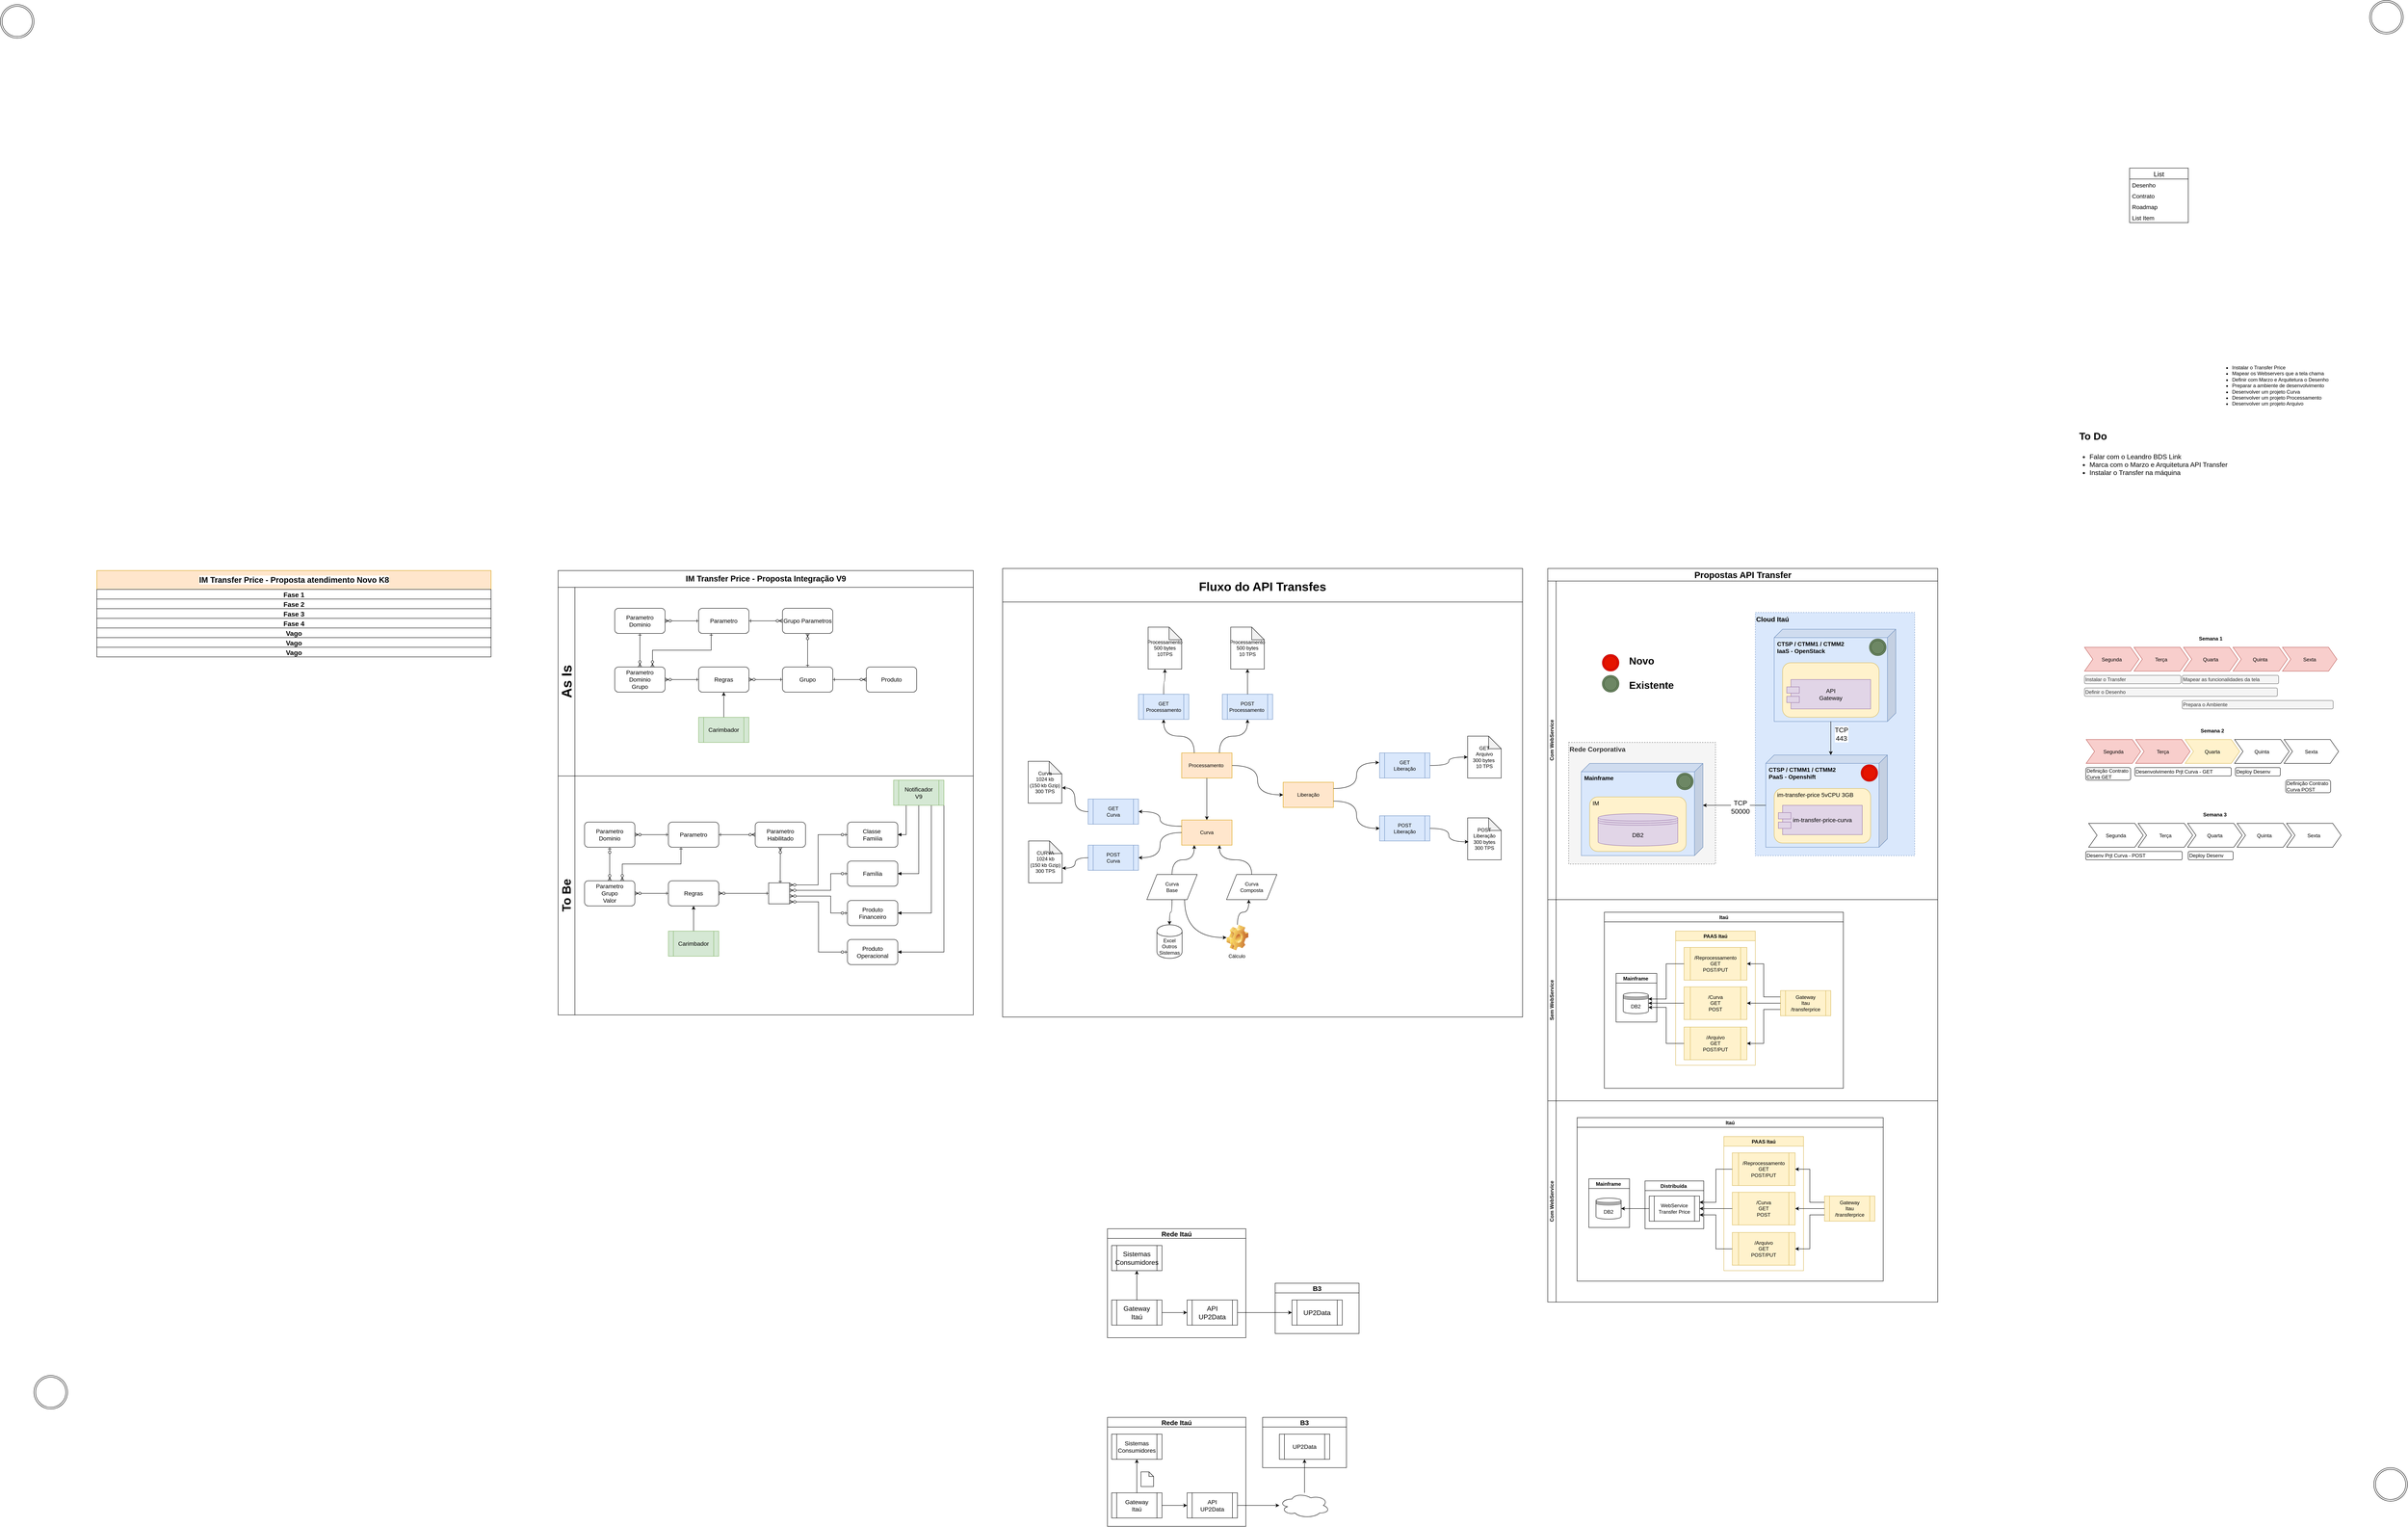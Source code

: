 <mxfile version="13.5.1" type="device"><diagram id="qxXj5DrUBGIvJtIGOTiP" name="Page-1"><mxGraphModel dx="7512" dy="2329" grid="1" gridSize="10" guides="1" tooltips="1" connect="1" arrows="1" fold="1" page="1" pageScale="1" pageWidth="827" pageHeight="1169" math="0" shadow="0"><root><mxCell id="0"/><mxCell id="1" parent="0"/><mxCell id="TB-WbyYT-tjFsOPEsxmc-223" value="To Do" style="text;strokeColor=none;fillColor=none;html=1;fontSize=24;fontStyle=1;verticalAlign=middle;align=center;shadow=0;sketch=0;" vertex="1" parent="1"><mxGeometry x="840" y="1060" width="100" height="40" as="geometry"/></mxCell><mxCell id="TB-WbyYT-tjFsOPEsxmc-224" value="&lt;ul&gt;&lt;li&gt;Falar com o Leandro BDS Link&lt;/li&gt;&lt;li&gt;Marca com o Marzo e Arquitetura API Transfer&lt;/li&gt;&lt;li&gt;Instalar o Transfer na máquina&amp;nbsp;&lt;/li&gt;&lt;/ul&gt;" style="text;strokeColor=none;fillColor=none;html=1;whiteSpace=wrap;verticalAlign=middle;overflow=hidden;shadow=0;sketch=0;fontSize=16;align=left;" vertex="1" parent="1"><mxGeometry x="840" y="1100" width="380" height="80" as="geometry"/></mxCell><mxCell id="TB-WbyYT-tjFsOPEsxmc-453" value="&lt;ul&gt;&lt;li&gt;Instalar o Transfer Price&lt;/li&gt;&lt;li&gt;Mapear os Webservers que a tela chama&lt;/li&gt;&lt;li&gt;Definir com Marzo e Arquitetura o Desenho&lt;/li&gt;&lt;li&gt;Preparar a ambiente de desenvolvimento&amp;nbsp;&lt;/li&gt;&lt;li&gt;Desenvolver um projeto Curva&amp;nbsp;&lt;/li&gt;&lt;li&gt;Desenvolver um projeto Processamento&lt;/li&gt;&lt;li&gt;Desenvolver um projeto Arquivo&lt;/li&gt;&lt;/ul&gt;" style="text;strokeColor=none;fillColor=none;html=1;whiteSpace=wrap;verticalAlign=top;overflow=hidden;shadow=0;sketch=0;fontSize=12;align=left;" vertex="1" parent="1"><mxGeometry x="1180" y="890" width="427" height="180" as="geometry"/></mxCell><mxCell id="TB-WbyYT-tjFsOPEsxmc-465" value="Instalar o Transfer" style="rounded=1;whiteSpace=wrap;html=1;shadow=0;sketch=0;fontSize=12;align=left;fillColor=#f5f5f5;strokeColor=#666666;fontColor=#333333;" vertex="1" parent="1"><mxGeometry x="870" y="1650" width="230" height="20" as="geometry"/></mxCell><mxCell id="TB-WbyYT-tjFsOPEsxmc-466" value="Mapear as funcionalidades da tela" style="rounded=1;whiteSpace=wrap;html=1;shadow=0;sketch=0;fontSize=12;align=left;fillColor=#f5f5f5;strokeColor=#666666;fontColor=#333333;" vertex="1" parent="1"><mxGeometry x="1103" y="1650" width="230" height="20" as="geometry"/></mxCell><mxCell id="TB-WbyYT-tjFsOPEsxmc-467" value="Definir o Desenho" style="rounded=1;whiteSpace=wrap;html=1;shadow=0;sketch=0;fontSize=12;align=left;fillColor=#f5f5f5;strokeColor=#666666;fontColor=#333333;" vertex="1" parent="1"><mxGeometry x="870" y="1680" width="460" height="20" as="geometry"/></mxCell><mxCell id="TB-WbyYT-tjFsOPEsxmc-468" value="Prepara o Ambiente" style="rounded=1;whiteSpace=wrap;html=1;shadow=0;sketch=0;fontSize=12;align=left;fillColor=#f5f5f5;strokeColor=#666666;fontColor=#333333;" vertex="1" parent="1"><mxGeometry x="1103" y="1710" width="360" height="20" as="geometry"/></mxCell><mxCell id="TB-WbyYT-tjFsOPEsxmc-476" value="Desenvolvimento Prjt Curva - GET" style="rounded=1;whiteSpace=wrap;html=1;shadow=0;sketch=0;fontSize=12;align=left;" vertex="1" parent="1"><mxGeometry x="990" y="1870" width="230" height="20" as="geometry"/></mxCell><mxCell id="TB-WbyYT-tjFsOPEsxmc-477" value="Deploy Desenv" style="rounded=1;whiteSpace=wrap;html=1;shadow=0;sketch=0;fontSize=12;align=left;" vertex="1" parent="1"><mxGeometry x="1230" y="1870" width="107" height="20" as="geometry"/></mxCell><mxCell id="TB-WbyYT-tjFsOPEsxmc-478" value="Desenv Prjt Curva - POST" style="rounded=1;whiteSpace=wrap;html=1;shadow=0;sketch=0;fontSize=12;align=left;" vertex="1" parent="1"><mxGeometry x="873" y="2070" width="230" height="20" as="geometry"/></mxCell><mxCell id="TB-WbyYT-tjFsOPEsxmc-479" value="Definição Contrato&lt;br&gt;Curva GET" style="rounded=1;whiteSpace=wrap;html=1;shadow=0;sketch=0;fontSize=12;align=left;" vertex="1" parent="1"><mxGeometry x="873" y="1870" width="107" height="30" as="geometry"/></mxCell><mxCell id="TB-WbyYT-tjFsOPEsxmc-481" value="Definição Contrato&lt;br&gt;Curva POST" style="rounded=1;whiteSpace=wrap;html=1;shadow=0;sketch=0;fontSize=12;align=left;" vertex="1" parent="1"><mxGeometry x="1350" y="1900" width="107" height="30" as="geometry"/></mxCell><mxCell id="TB-WbyYT-tjFsOPEsxmc-488" value="Deploy Desenv" style="rounded=1;whiteSpace=wrap;html=1;shadow=0;sketch=0;fontSize=12;align=left;" vertex="1" parent="1"><mxGeometry x="1117.5" y="2070" width="107" height="20" as="geometry"/></mxCell><mxCell id="TB-WbyYT-tjFsOPEsxmc-6" value="List" style="swimlane;fontStyle=0;childLayout=stackLayout;horizontal=1;startSize=26;fillColor=none;horizontalStack=0;resizeParent=1;resizeParentMax=0;resizeLast=0;collapsible=1;marginBottom=0;fontSize=16;" vertex="1" parent="1"><mxGeometry x="977.5" y="440" width="140" height="130" as="geometry"/></mxCell><mxCell id="TB-WbyYT-tjFsOPEsxmc-7" value="Desenho" style="text;strokeColor=none;fillColor=none;align=left;verticalAlign=top;spacingLeft=4;spacingRight=4;overflow=hidden;rotatable=0;points=[[0,0.5],[1,0.5]];portConstraint=eastwest;fontSize=14;" vertex="1" parent="TB-WbyYT-tjFsOPEsxmc-6"><mxGeometry y="26" width="140" height="26" as="geometry"/></mxCell><mxCell id="TB-WbyYT-tjFsOPEsxmc-8" value="Contrato" style="text;strokeColor=none;fillColor=none;align=left;verticalAlign=top;spacingLeft=4;spacingRight=4;overflow=hidden;rotatable=0;points=[[0,0.5],[1,0.5]];portConstraint=eastwest;fontSize=14;" vertex="1" parent="TB-WbyYT-tjFsOPEsxmc-6"><mxGeometry y="52" width="140" height="26" as="geometry"/></mxCell><mxCell id="TB-WbyYT-tjFsOPEsxmc-9" value="Roadmap" style="text;strokeColor=none;fillColor=none;align=left;verticalAlign=top;spacingLeft=4;spacingRight=4;overflow=hidden;rotatable=0;points=[[0,0.5],[1,0.5]];portConstraint=eastwest;fontSize=14;" vertex="1" parent="TB-WbyYT-tjFsOPEsxmc-6"><mxGeometry y="78" width="140" height="26" as="geometry"/></mxCell><mxCell id="TB-WbyYT-tjFsOPEsxmc-10" value="List Item" style="text;align=left;verticalAlign=top;spacingLeft=4;spacingRight=4;overflow=hidden;rotatable=0;points=[[0,0.5],[1,0.5]];portConstraint=eastwest;sketch=0;shadow=0;fontSize=14;" vertex="1" parent="TB-WbyYT-tjFsOPEsxmc-6"><mxGeometry y="104" width="140" height="26" as="geometry"/></mxCell><mxCell id="TB-WbyYT-tjFsOPEsxmc-545" value="Propostas API Transfer" style="swimlane;html=1;childLayout=stackLayout;resizeParent=1;resizeParentMax=0;horizontal=1;startSize=30;horizontalStack=0;shadow=0;sketch=0;fontSize=21;align=center;" vertex="1" parent="1"><mxGeometry x="-410" y="1395" width="930" height="1750" as="geometry"/></mxCell><mxCell id="TB-WbyYT-tjFsOPEsxmc-624" value="Com WebService" style="swimlane;html=1;startSize=20;horizontal=0;" vertex="1" parent="TB-WbyYT-tjFsOPEsxmc-545"><mxGeometry y="30" width="930" height="760" as="geometry"/></mxCell><mxCell id="TB-WbyYT-tjFsOPEsxmc-603" value="Cloud Itaú&amp;nbsp;" style="rounded=0;whiteSpace=wrap;html=1;shadow=0;dashed=1;sketch=0;fontSize=16;align=left;verticalAlign=top;fillColor=#dae8fc;strokeColor=#6c8ebf;fontStyle=1" vertex="1" parent="TB-WbyYT-tjFsOPEsxmc-624"><mxGeometry x="495" y="75" width="380" height="580" as="geometry"/></mxCell><mxCell id="TB-WbyYT-tjFsOPEsxmc-604" value="" style="group" vertex="1" connectable="0" parent="TB-WbyYT-tjFsOPEsxmc-624"><mxGeometry x="520" y="415" width="290" height="220" as="geometry"/></mxCell><mxCell id="TB-WbyYT-tjFsOPEsxmc-591" value="CTSP / CTMM1 / CTMM2&lt;br&gt;PaaS - Openshift" style="shape=cube;whiteSpace=wrap;html=1;boundedLbl=1;backgroundOutline=1;darkOpacity=0.05;darkOpacity2=0.1;shadow=0;sketch=0;fontSize=14;align=left;direction=east;flipH=1;size=20;fillColor=#dae8fc;strokeColor=#6c8ebf;verticalAlign=top;spacingLeft=5;fontStyle=1" vertex="1" parent="TB-WbyYT-tjFsOPEsxmc-604"><mxGeometry width="290" height="220" as="geometry"/></mxCell><mxCell id="TB-WbyYT-tjFsOPEsxmc-592" value="im-transfer-price 5vCPU 3GB" style="rounded=1;whiteSpace=wrap;html=1;shadow=0;sketch=0;fontSize=14;align=left;fillColor=#fff2cc;strokeColor=#d6b656;verticalAlign=top;spacingLeft=5;" vertex="1" parent="TB-WbyYT-tjFsOPEsxmc-604"><mxGeometry x="20" y="80" width="230" height="130" as="geometry"/></mxCell><mxCell id="TB-WbyYT-tjFsOPEsxmc-593" value="im-transfer-price-curva" style="rounded=0;whiteSpace=wrap;html=1;shadow=0;sketch=0;fontSize=14;align=center;fillColor=#e1d5e7;strokeColor=#9673a6;" vertex="1" parent="TB-WbyYT-tjFsOPEsxmc-604"><mxGeometry x="40" y="120" width="190" height="70" as="geometry"/></mxCell><mxCell id="TB-WbyYT-tjFsOPEsxmc-595" value="" style="rounded=0;whiteSpace=wrap;html=1;shadow=0;sketch=0;fontSize=14;align=left;fillColor=#e1d5e7;strokeColor=#9673a6;" vertex="1" parent="TB-WbyYT-tjFsOPEsxmc-604"><mxGeometry x="30" y="137.5" width="30" height="15" as="geometry"/></mxCell><mxCell id="TB-WbyYT-tjFsOPEsxmc-596" value="" style="rounded=0;whiteSpace=wrap;html=1;shadow=0;sketch=0;fontSize=14;align=left;fillColor=#e1d5e7;strokeColor=#9673a6;" vertex="1" parent="TB-WbyYT-tjFsOPEsxmc-604"><mxGeometry x="30" y="160" width="30" height="15" as="geometry"/></mxCell><mxCell id="TB-WbyYT-tjFsOPEsxmc-608" value="" style="ellipse;shape=doubleEllipse;whiteSpace=wrap;html=1;aspect=fixed;shadow=0;sketch=0;fontSize=14;align=center;fillColor=#e51400;strokeColor=#B20000;fontColor=#ffffff;" vertex="1" parent="TB-WbyYT-tjFsOPEsxmc-604"><mxGeometry x="227" y="23" width="40" height="40" as="geometry"/></mxCell><mxCell id="TB-WbyYT-tjFsOPEsxmc-605" value="" style="group;fontStyle=1" vertex="1" connectable="0" parent="TB-WbyYT-tjFsOPEsxmc-624"><mxGeometry x="80" y="435" width="320" height="240" as="geometry"/></mxCell><mxCell id="TB-WbyYT-tjFsOPEsxmc-589" value="Rede Corporativa" style="rounded=0;whiteSpace=wrap;html=1;shadow=0;dashed=1;sketch=0;fontSize=16;align=left;verticalAlign=top;fillColor=#f5f5f5;strokeColor=#666666;fontColor=#333333;fontStyle=1" vertex="1" parent="TB-WbyYT-tjFsOPEsxmc-605"><mxGeometry x="-30" y="-50" width="350" height="290" as="geometry"/></mxCell><mxCell id="TB-WbyYT-tjFsOPEsxmc-597" value="Mainframe" style="shape=cube;whiteSpace=wrap;html=1;boundedLbl=1;backgroundOutline=1;darkOpacity=0.05;darkOpacity2=0.1;shadow=0;sketch=0;fontSize=14;align=left;direction=east;flipH=1;size=20;fillColor=#dae8fc;strokeColor=#6c8ebf;verticalAlign=top;spacingLeft=5;fontStyle=1" vertex="1" parent="TB-WbyYT-tjFsOPEsxmc-605"><mxGeometry width="290" height="220" as="geometry"/></mxCell><mxCell id="TB-WbyYT-tjFsOPEsxmc-598" value="IM" style="rounded=1;whiteSpace=wrap;html=1;shadow=0;sketch=0;fontSize=14;align=left;fillColor=#fff2cc;strokeColor=#d6b656;verticalAlign=top;spacingLeft=5;" vertex="1" parent="TB-WbyYT-tjFsOPEsxmc-605"><mxGeometry x="20" y="80" width="230" height="130" as="geometry"/></mxCell><mxCell id="TB-WbyYT-tjFsOPEsxmc-602" value="DB2" style="shape=datastore;whiteSpace=wrap;html=1;shadow=0;sketch=0;fontSize=14;align=center;fillColor=#e1d5e7;strokeColor=#9673a6;" vertex="1" parent="TB-WbyYT-tjFsOPEsxmc-605"><mxGeometry x="40" y="120" width="190" height="77" as="geometry"/></mxCell><mxCell id="TB-WbyYT-tjFsOPEsxmc-607" value="" style="ellipse;shape=doubleEllipse;whiteSpace=wrap;html=1;aspect=fixed;shadow=0;sketch=0;fontSize=14;align=center;fillColor=#6d8764;strokeColor=#3A5431;fontColor=#ffffff;" vertex="1" parent="TB-WbyYT-tjFsOPEsxmc-605"><mxGeometry x="227" y="23" width="40" height="40" as="geometry"/></mxCell><mxCell id="TB-WbyYT-tjFsOPEsxmc-606" style="edgeStyle=orthogonalEdgeStyle;rounded=0;jumpStyle=arc;jumpSize=11;orthogonalLoop=1;jettySize=auto;html=1;exitX=0;exitY=0;exitDx=290;exitDy=120;exitPerimeter=0;startArrow=none;startFill=0;endArrow=classic;endFill=1;strokeColor=#000000;fontSize=14;entryX=0;entryY=0;entryDx=0;entryDy=100;entryPerimeter=0;" edge="1" parent="TB-WbyYT-tjFsOPEsxmc-624" source="TB-WbyYT-tjFsOPEsxmc-591" target="TB-WbyYT-tjFsOPEsxmc-597"><mxGeometry relative="1" as="geometry"><mxPoint x="705" y="-285" as="targetPoint"/></mxGeometry></mxCell><mxCell id="TB-WbyYT-tjFsOPEsxmc-614" value="TCP&lt;br&gt;50000" style="edgeLabel;html=1;align=center;verticalAlign=middle;resizable=0;points=[];fontSize=16;" vertex="1" connectable="0" parent="TB-WbyYT-tjFsOPEsxmc-606"><mxGeometry x="-0.19" y="4" relative="1" as="geometry"><mxPoint as="offset"/></mxGeometry></mxCell><mxCell id="TB-WbyYT-tjFsOPEsxmc-613" value="" style="group" vertex="1" connectable="0" parent="TB-WbyYT-tjFsOPEsxmc-624"><mxGeometry x="130" y="165" width="190" height="110" as="geometry"/></mxCell><mxCell id="TB-WbyYT-tjFsOPEsxmc-609" value="" style="ellipse;shape=doubleEllipse;whiteSpace=wrap;html=1;aspect=fixed;shadow=0;sketch=0;fontSize=14;align=center;fillColor=#6d8764;strokeColor=#3A5431;fontColor=#ffffff;" vertex="1" parent="TB-WbyYT-tjFsOPEsxmc-613"><mxGeometry y="60" width="40" height="40" as="geometry"/></mxCell><mxCell id="TB-WbyYT-tjFsOPEsxmc-610" value="" style="ellipse;shape=doubleEllipse;whiteSpace=wrap;html=1;aspect=fixed;shadow=0;sketch=0;fontSize=14;align=center;fillColor=#e51400;strokeColor=#B20000;fontColor=#ffffff;" vertex="1" parent="TB-WbyYT-tjFsOPEsxmc-613"><mxGeometry y="10" width="40" height="40" as="geometry"/></mxCell><mxCell id="TB-WbyYT-tjFsOPEsxmc-612" value="Novo&lt;br&gt;&lt;br&gt;Existente" style="text;strokeColor=none;fillColor=none;html=1;fontSize=24;fontStyle=1;verticalAlign=middle;align=left;shadow=0;sketch=0;spacingLeft=12;" vertex="1" parent="TB-WbyYT-tjFsOPEsxmc-613"><mxGeometry x="50" width="140" height="110" as="geometry"/></mxCell><mxCell id="TB-WbyYT-tjFsOPEsxmc-615" value="" style="group" vertex="1" connectable="0" parent="TB-WbyYT-tjFsOPEsxmc-624"><mxGeometry x="540" y="115" width="290" height="220" as="geometry"/></mxCell><mxCell id="TB-WbyYT-tjFsOPEsxmc-616" value="CTSP / CTMM1 / CTMM2&lt;br&gt;IaaS - OpenStack&amp;nbsp;" style="shape=cube;whiteSpace=wrap;html=1;boundedLbl=1;backgroundOutline=1;darkOpacity=0.05;darkOpacity2=0.1;shadow=0;sketch=0;fontSize=14;align=left;direction=east;flipH=1;size=20;fillColor=#dae8fc;strokeColor=#6c8ebf;verticalAlign=top;spacingLeft=5;fontStyle=1" vertex="1" parent="TB-WbyYT-tjFsOPEsxmc-615"><mxGeometry width="290" height="220" as="geometry"/></mxCell><mxCell id="TB-WbyYT-tjFsOPEsxmc-617" value="" style="rounded=1;whiteSpace=wrap;html=1;shadow=0;sketch=0;fontSize=14;align=left;fillColor=#fff2cc;strokeColor=#d6b656;verticalAlign=top;spacingLeft=5;" vertex="1" parent="TB-WbyYT-tjFsOPEsxmc-615"><mxGeometry x="20" y="80" width="230" height="130" as="geometry"/></mxCell><mxCell id="TB-WbyYT-tjFsOPEsxmc-618" value="API&lt;br&gt;Gateway" style="rounded=0;whiteSpace=wrap;html=1;shadow=0;sketch=0;fontSize=14;align=center;fillColor=#e1d5e7;strokeColor=#9673a6;" vertex="1" parent="TB-WbyYT-tjFsOPEsxmc-615"><mxGeometry x="40" y="120" width="190" height="70" as="geometry"/></mxCell><mxCell id="TB-WbyYT-tjFsOPEsxmc-619" value="" style="rounded=0;whiteSpace=wrap;html=1;shadow=0;sketch=0;fontSize=14;align=left;fillColor=#e1d5e7;strokeColor=#9673a6;" vertex="1" parent="TB-WbyYT-tjFsOPEsxmc-615"><mxGeometry x="30" y="137.5" width="30" height="15" as="geometry"/></mxCell><mxCell id="TB-WbyYT-tjFsOPEsxmc-620" value="" style="rounded=0;whiteSpace=wrap;html=1;shadow=0;sketch=0;fontSize=14;align=left;fillColor=#e1d5e7;strokeColor=#9673a6;" vertex="1" parent="TB-WbyYT-tjFsOPEsxmc-615"><mxGeometry x="30" y="160" width="30" height="15" as="geometry"/></mxCell><mxCell id="TB-WbyYT-tjFsOPEsxmc-621" value="" style="ellipse;shape=doubleEllipse;whiteSpace=wrap;html=1;aspect=fixed;shadow=0;sketch=0;fontSize=14;align=center;fillColor=#6d8764;strokeColor=#3A5431;fontColor=#ffffff;" vertex="1" parent="TB-WbyYT-tjFsOPEsxmc-615"><mxGeometry x="227" y="23" width="40" height="40" as="geometry"/></mxCell><mxCell id="TB-WbyYT-tjFsOPEsxmc-622" style="edgeStyle=orthogonalEdgeStyle;rounded=0;jumpStyle=arc;jumpSize=11;orthogonalLoop=1;jettySize=auto;html=1;exitX=0;exitY=0;exitDx=155;exitDy=220;exitPerimeter=0;entryX=0;entryY=0;entryDx=135;entryDy=0;entryPerimeter=0;startArrow=none;startFill=0;endArrow=classic;endFill=1;strokeColor=#000000;fontSize=16;" edge="1" parent="TB-WbyYT-tjFsOPEsxmc-624" source="TB-WbyYT-tjFsOPEsxmc-616" target="TB-WbyYT-tjFsOPEsxmc-591"><mxGeometry relative="1" as="geometry"/></mxCell><mxCell id="TB-WbyYT-tjFsOPEsxmc-623" value="TCP&lt;br&gt;443" style="edgeLabel;html=1;align=center;verticalAlign=middle;resizable=0;points=[];fontSize=16;" vertex="1" connectable="0" parent="TB-WbyYT-tjFsOPEsxmc-622"><mxGeometry x="-0.099" relative="1" as="geometry"><mxPoint x="25" y="-6.05" as="offset"/></mxGeometry></mxCell><mxCell id="TB-WbyYT-tjFsOPEsxmc-547" value="Sem WebService" style="swimlane;html=1;startSize=20;horizontal=0;" vertex="1" parent="TB-WbyYT-tjFsOPEsxmc-545"><mxGeometry y="790" width="930" height="480" as="geometry"><mxRectangle y="30" width="840" height="20" as="alternateBounds"/></mxGeometry></mxCell><mxCell id="TB-WbyYT-tjFsOPEsxmc-550" value="Itaú" style="swimlane;" vertex="1" parent="TB-WbyYT-tjFsOPEsxmc-547"><mxGeometry x="135" y="30" width="570" height="420" as="geometry"><mxRectangle x="90" y="270" width="50" height="23" as="alternateBounds"/></mxGeometry></mxCell><mxCell id="TB-WbyYT-tjFsOPEsxmc-551" value="PAAS Itaú" style="swimlane;fillColor=#fff2cc;strokeColor=#d6b656;" vertex="1" parent="TB-WbyYT-tjFsOPEsxmc-550"><mxGeometry x="170" y="45" width="190" height="320" as="geometry"/></mxCell><mxCell id="TB-WbyYT-tjFsOPEsxmc-552" value="/Reprocessamento&lt;br&gt;GET&lt;br&gt;POST/PUT" style="shape=process;whiteSpace=wrap;html=1;backgroundOutline=1;fillColor=#fff2cc;strokeColor=#d6b656;" vertex="1" parent="TB-WbyYT-tjFsOPEsxmc-551"><mxGeometry x="20" y="39" width="150" height="78" as="geometry"/></mxCell><mxCell id="TB-WbyYT-tjFsOPEsxmc-553" value="/Curva&lt;br&gt;GET&lt;br&gt;POST" style="shape=process;whiteSpace=wrap;html=1;backgroundOutline=1;fillColor=#fff2cc;strokeColor=#d6b656;" vertex="1" parent="TB-WbyYT-tjFsOPEsxmc-551"><mxGeometry x="20" y="133" width="150" height="78" as="geometry"/></mxCell><mxCell id="TB-WbyYT-tjFsOPEsxmc-554" value="/Arquivo&lt;br&gt;GET&lt;br&gt;POST/PUT" style="shape=process;whiteSpace=wrap;html=1;backgroundOutline=1;fillColor=#fff2cc;strokeColor=#d6b656;" vertex="1" parent="TB-WbyYT-tjFsOPEsxmc-551"><mxGeometry x="20" y="229" width="150" height="78" as="geometry"/></mxCell><mxCell id="TB-WbyYT-tjFsOPEsxmc-555" value="Mainframe " style="swimlane;" vertex="1" parent="TB-WbyYT-tjFsOPEsxmc-550"><mxGeometry x="28" y="146" width="97" height="116" as="geometry"/></mxCell><mxCell id="TB-WbyYT-tjFsOPEsxmc-556" value="DB2" style="shape=datastore;whiteSpace=wrap;html=1;" vertex="1" parent="TB-WbyYT-tjFsOPEsxmc-555"><mxGeometry x="17" y="46" width="60" height="50" as="geometry"/></mxCell><mxCell id="TB-WbyYT-tjFsOPEsxmc-557" style="edgeStyle=orthogonalEdgeStyle;rounded=0;orthogonalLoop=1;jettySize=auto;html=1;exitX=0;exitY=0.25;exitDx=0;exitDy=0;entryX=1;entryY=0.5;entryDx=0;entryDy=0;fontSize=12;" edge="1" parent="TB-WbyYT-tjFsOPEsxmc-550" source="TB-WbyYT-tjFsOPEsxmc-559" target="TB-WbyYT-tjFsOPEsxmc-552"><mxGeometry relative="1" as="geometry"/></mxCell><mxCell id="TB-WbyYT-tjFsOPEsxmc-558" style="edgeStyle=orthogonalEdgeStyle;rounded=0;orthogonalLoop=1;jettySize=auto;html=1;exitX=0;exitY=0.75;exitDx=0;exitDy=0;entryX=1;entryY=0.5;entryDx=0;entryDy=0;fontSize=12;" edge="1" parent="TB-WbyYT-tjFsOPEsxmc-550" source="TB-WbyYT-tjFsOPEsxmc-559" target="TB-WbyYT-tjFsOPEsxmc-554"><mxGeometry relative="1" as="geometry"/></mxCell><mxCell id="TB-WbyYT-tjFsOPEsxmc-559" value="Gateway &lt;br&gt;Itau&lt;br&gt;/transferprice" style="shape=process;whiteSpace=wrap;html=1;backgroundOutline=1;fillColor=#fff2cc;strokeColor=#d6b656;" vertex="1" parent="TB-WbyYT-tjFsOPEsxmc-550"><mxGeometry x="420" y="187" width="120" height="60" as="geometry"/></mxCell><mxCell id="TB-WbyYT-tjFsOPEsxmc-560" style="edgeStyle=orthogonalEdgeStyle;rounded=0;orthogonalLoop=1;jettySize=auto;html=1;exitX=0;exitY=0.5;exitDx=0;exitDy=0;entryX=1;entryY=0.5;entryDx=0;entryDy=0;" edge="1" parent="TB-WbyYT-tjFsOPEsxmc-550" source="TB-WbyYT-tjFsOPEsxmc-559" target="TB-WbyYT-tjFsOPEsxmc-553"><mxGeometry relative="1" as="geometry"/></mxCell><mxCell id="TB-WbyYT-tjFsOPEsxmc-561" style="edgeStyle=orthogonalEdgeStyle;rounded=0;orthogonalLoop=1;jettySize=auto;html=1;exitX=0;exitY=0.5;exitDx=0;exitDy=0;entryX=1;entryY=0.3;entryDx=0;entryDy=0;fontSize=12;" edge="1" parent="TB-WbyYT-tjFsOPEsxmc-550" source="TB-WbyYT-tjFsOPEsxmc-552" target="TB-WbyYT-tjFsOPEsxmc-556"><mxGeometry relative="1" as="geometry"/></mxCell><mxCell id="TB-WbyYT-tjFsOPEsxmc-562" style="edgeStyle=orthogonalEdgeStyle;rounded=0;orthogonalLoop=1;jettySize=auto;html=1;exitX=0;exitY=0.5;exitDx=0;exitDy=0;entryX=1;entryY=0.5;entryDx=0;entryDy=0;fontSize=12;" edge="1" parent="TB-WbyYT-tjFsOPEsxmc-550" source="TB-WbyYT-tjFsOPEsxmc-553" target="TB-WbyYT-tjFsOPEsxmc-556"><mxGeometry relative="1" as="geometry"/></mxCell><mxCell id="TB-WbyYT-tjFsOPEsxmc-563" style="edgeStyle=orthogonalEdgeStyle;rounded=0;orthogonalLoop=1;jettySize=auto;html=1;exitX=0;exitY=0.5;exitDx=0;exitDy=0;entryX=1;entryY=0.7;entryDx=0;entryDy=0;fontSize=12;" edge="1" parent="TB-WbyYT-tjFsOPEsxmc-550" source="TB-WbyYT-tjFsOPEsxmc-554" target="TB-WbyYT-tjFsOPEsxmc-556"><mxGeometry relative="1" as="geometry"/></mxCell><mxCell id="TB-WbyYT-tjFsOPEsxmc-548" value="Com WebService" style="swimlane;html=1;startSize=20;horizontal=0;" vertex="1" parent="TB-WbyYT-tjFsOPEsxmc-545"><mxGeometry y="1270" width="930" height="480" as="geometry"/></mxCell><mxCell id="V8Vh7S_XapaVbMAvemUo-124" value="Itaú" style="swimlane;" parent="TB-WbyYT-tjFsOPEsxmc-548" vertex="1"><mxGeometry x="70" y="40" width="730" height="390" as="geometry"><mxRectangle x="90" y="270" width="50" height="23" as="alternateBounds"/></mxGeometry></mxCell><mxCell id="V8Vh7S_XapaVbMAvemUo-125" value="PAAS Itaú" style="swimlane;fillColor=#fff2cc;strokeColor=#d6b656;" parent="V8Vh7S_XapaVbMAvemUo-124" vertex="1"><mxGeometry x="350" y="45" width="190" height="320" as="geometry"/></mxCell><mxCell id="V8Vh7S_XapaVbMAvemUo-126" value="/Reprocessamento&lt;br&gt;GET&lt;br&gt;POST/PUT" style="shape=process;whiteSpace=wrap;html=1;backgroundOutline=1;fillColor=#fff2cc;strokeColor=#d6b656;" parent="V8Vh7S_XapaVbMAvemUo-125" vertex="1"><mxGeometry x="20" y="39" width="150" height="78" as="geometry"/></mxCell><mxCell id="V8Vh7S_XapaVbMAvemUo-127" value="/Curva&lt;br&gt;GET&lt;br&gt;POST" style="shape=process;whiteSpace=wrap;html=1;backgroundOutline=1;fillColor=#fff2cc;strokeColor=#d6b656;" parent="V8Vh7S_XapaVbMAvemUo-125" vertex="1"><mxGeometry x="20" y="133" width="150" height="78" as="geometry"/></mxCell><mxCell id="V8Vh7S_XapaVbMAvemUo-128" value="/Arquivo&lt;br&gt;GET&lt;br&gt;POST/PUT" style="shape=process;whiteSpace=wrap;html=1;backgroundOutline=1;fillColor=#fff2cc;strokeColor=#d6b656;" parent="V8Vh7S_XapaVbMAvemUo-125" vertex="1"><mxGeometry x="20" y="229" width="150" height="78" as="geometry"/></mxCell><mxCell id="V8Vh7S_XapaVbMAvemUo-129" value="Mainframe " style="swimlane;" parent="V8Vh7S_XapaVbMAvemUo-124" vertex="1"><mxGeometry x="28" y="146" width="97" height="116" as="geometry"/></mxCell><mxCell id="V8Vh7S_XapaVbMAvemUo-130" value="DB2" style="shape=datastore;whiteSpace=wrap;html=1;" parent="V8Vh7S_XapaVbMAvemUo-129" vertex="1"><mxGeometry x="17" y="46" width="60" height="50" as="geometry"/></mxCell><mxCell id="V8Vh7S_XapaVbMAvemUo-131" style="edgeStyle=orthogonalEdgeStyle;rounded=0;orthogonalLoop=1;jettySize=auto;html=1;exitX=0;exitY=0.25;exitDx=0;exitDy=0;entryX=1;entryY=0.5;entryDx=0;entryDy=0;fontSize=12;" parent="V8Vh7S_XapaVbMAvemUo-124" source="V8Vh7S_XapaVbMAvemUo-133" target="V8Vh7S_XapaVbMAvemUo-126" edge="1"><mxGeometry relative="1" as="geometry"/></mxCell><mxCell id="V8Vh7S_XapaVbMAvemUo-132" style="edgeStyle=orthogonalEdgeStyle;rounded=0;orthogonalLoop=1;jettySize=auto;html=1;exitX=0;exitY=0.75;exitDx=0;exitDy=0;entryX=1;entryY=0.5;entryDx=0;entryDy=0;fontSize=12;" parent="V8Vh7S_XapaVbMAvemUo-124" source="V8Vh7S_XapaVbMAvemUo-133" target="V8Vh7S_XapaVbMAvemUo-128" edge="1"><mxGeometry relative="1" as="geometry"/></mxCell><mxCell id="V8Vh7S_XapaVbMAvemUo-133" value="Gateway &lt;br&gt;Itau&lt;br&gt;/transferprice" style="shape=process;whiteSpace=wrap;html=1;backgroundOutline=1;fillColor=#fff2cc;strokeColor=#d6b656;" parent="V8Vh7S_XapaVbMAvemUo-124" vertex="1"><mxGeometry x="590" y="187" width="120" height="60" as="geometry"/></mxCell><mxCell id="V8Vh7S_XapaVbMAvemUo-134" style="edgeStyle=orthogonalEdgeStyle;rounded=0;orthogonalLoop=1;jettySize=auto;html=1;exitX=0;exitY=0.5;exitDx=0;exitDy=0;entryX=1;entryY=0.5;entryDx=0;entryDy=0;" parent="V8Vh7S_XapaVbMAvemUo-124" source="V8Vh7S_XapaVbMAvemUo-133" target="V8Vh7S_XapaVbMAvemUo-127" edge="1"><mxGeometry relative="1" as="geometry"/></mxCell><mxCell id="V8Vh7S_XapaVbMAvemUo-138" value="Distribuída " style="swimlane;" parent="V8Vh7S_XapaVbMAvemUo-124" vertex="1"><mxGeometry x="162" y="151" width="140" height="114" as="geometry"/></mxCell><mxCell id="V8Vh7S_XapaVbMAvemUo-140" value="WebService&lt;br&gt;Transfer Price" style="shape=process;whiteSpace=wrap;html=1;backgroundOutline=1;fontSize=12;" parent="V8Vh7S_XapaVbMAvemUo-138" vertex="1"><mxGeometry x="10" y="36" width="120" height="60" as="geometry"/></mxCell><mxCell id="V8Vh7S_XapaVbMAvemUo-141" style="edgeStyle=orthogonalEdgeStyle;rounded=0;orthogonalLoop=1;jettySize=auto;html=1;exitX=0;exitY=0.5;exitDx=0;exitDy=0;entryX=1;entryY=0.5;entryDx=0;entryDy=0;fontSize=12;" parent="V8Vh7S_XapaVbMAvemUo-124" source="V8Vh7S_XapaVbMAvemUo-140" target="V8Vh7S_XapaVbMAvemUo-130" edge="1"><mxGeometry relative="1" as="geometry"/></mxCell><mxCell id="V8Vh7S_XapaVbMAvemUo-142" style="edgeStyle=orthogonalEdgeStyle;rounded=0;orthogonalLoop=1;jettySize=auto;html=1;exitX=0;exitY=0.5;exitDx=0;exitDy=0;entryX=1;entryY=0.25;entryDx=0;entryDy=0;fontSize=12;" parent="V8Vh7S_XapaVbMAvemUo-124" source="V8Vh7S_XapaVbMAvemUo-126" target="V8Vh7S_XapaVbMAvemUo-140" edge="1"><mxGeometry relative="1" as="geometry"/></mxCell><mxCell id="V8Vh7S_XapaVbMAvemUo-143" style="edgeStyle=orthogonalEdgeStyle;rounded=0;orthogonalLoop=1;jettySize=auto;html=1;exitX=0;exitY=0.5;exitDx=0;exitDy=0;fontSize=12;" parent="V8Vh7S_XapaVbMAvemUo-124" source="V8Vh7S_XapaVbMAvemUo-127" target="V8Vh7S_XapaVbMAvemUo-140" edge="1"><mxGeometry relative="1" as="geometry"/></mxCell><mxCell id="V8Vh7S_XapaVbMAvemUo-144" style="edgeStyle=orthogonalEdgeStyle;rounded=0;orthogonalLoop=1;jettySize=auto;html=1;exitX=0;exitY=0.5;exitDx=0;exitDy=0;entryX=1;entryY=0.75;entryDx=0;entryDy=0;fontSize=12;" parent="V8Vh7S_XapaVbMAvemUo-124" source="V8Vh7S_XapaVbMAvemUo-128" target="V8Vh7S_XapaVbMAvemUo-140" edge="1"><mxGeometry relative="1" as="geometry"/></mxCell><mxCell id="TB-WbyYT-tjFsOPEsxmc-538" value="" style="ellipse;shape=doubleEllipse;whiteSpace=wrap;html=1;aspect=fixed;shadow=0;sketch=0;fontSize=12;align=center;" vertex="1" parent="1"><mxGeometry x="-4020" y="3320" width="80" height="80" as="geometry"/></mxCell><mxCell id="TB-WbyYT-tjFsOPEsxmc-541" value="" style="ellipse;shape=doubleEllipse;whiteSpace=wrap;html=1;aspect=fixed;shadow=0;sketch=0;fontSize=12;align=center;" vertex="1" parent="1"><mxGeometry x="1550" y="40" width="80" height="80" as="geometry"/></mxCell><mxCell id="TB-WbyYT-tjFsOPEsxmc-542" value="" style="ellipse;shape=doubleEllipse;whiteSpace=wrap;html=1;aspect=fixed;shadow=0;sketch=0;fontSize=12;align=center;" vertex="1" parent="1"><mxGeometry x="-4100" y="50" width="80" height="80" as="geometry"/></mxCell><mxCell id="TB-WbyYT-tjFsOPEsxmc-39" value="&lt;span style=&quot;font-size: 19px ; background-color: rgb(255 , 255 , 255)&quot;&gt;IM Transfer Price - Proposta atendimento Novo K8&lt;/span&gt;" style="swimlane;html=1;childLayout=stackLayout;resizeParent=1;resizeParentMax=0;horizontal=1;startSize=45;horizontalStack=0;shadow=0;sketch=0;fontSize=14;verticalAlign=middle;align=center;fillColor=#ffe6cc;strokeColor=#d79b00;" vertex="1" parent="1"><mxGeometry x="-3870" y="1400" width="940" height="206" as="geometry"/></mxCell><mxCell id="TB-WbyYT-tjFsOPEsxmc-94" value="Fase 1" style="swimlane;shadow=0;sketch=0;fontSize=16;align=center;startSize=23;" vertex="1" collapsed="1" parent="TB-WbyYT-tjFsOPEsxmc-39"><mxGeometry y="45" width="940" height="23" as="geometry"><mxRectangle y="45" width="940" height="405" as="alternateBounds"/></mxGeometry></mxCell><mxCell id="TB-WbyYT-tjFsOPEsxmc-106" value="AWS Itaú " style="swimlane;startSize=23;" vertex="1" parent="TB-WbyYT-tjFsOPEsxmc-94"><mxGeometry x="500" y="85" width="410" height="205" as="geometry"/></mxCell><mxCell id="TB-WbyYT-tjFsOPEsxmc-95" style="edgeStyle=orthogonalEdgeStyle;rounded=0;orthogonalLoop=1;jettySize=auto;html=1;exitX=0;exitY=0.25;exitDx=0;exitDy=0;entryX=1;entryY=0.5;entryDx=0;entryDy=0;entryPerimeter=0;" edge="1" source="TB-WbyYT-tjFsOPEsxmc-107" target="TB-WbyYT-tjFsOPEsxmc-115" parent="TB-WbyYT-tjFsOPEsxmc-106"><mxGeometry relative="1" as="geometry"><mxPoint x="175" y="215" as="targetPoint"/></mxGeometry></mxCell><mxCell id="TB-WbyYT-tjFsOPEsxmc-116" value="K8" style="swimlane;shadow=0;sketch=0;fontSize=16;align=center;" vertex="1" parent="TB-WbyYT-tjFsOPEsxmc-106"><mxGeometry x="200" y="51" width="200" height="103" as="geometry"/></mxCell><mxCell id="TB-WbyYT-tjFsOPEsxmc-107" value="Novo K8" style="shape=process;whiteSpace=wrap;html=1;backgroundOutline=1;" vertex="1" parent="TB-WbyYT-tjFsOPEsxmc-116"><mxGeometry x="40" y="35.5" width="120" height="60" as="geometry"/></mxCell><mxCell id="TB-WbyYT-tjFsOPEsxmc-112" value="IM" style="swimlane;shadow=0;sketch=0;fontSize=16;align=center;fillColor=#fff2cc;strokeColor=#d6b656;" vertex="1" parent="TB-WbyYT-tjFsOPEsxmc-106"><mxGeometry x="10" y="37" width="160" height="143" as="geometry"/></mxCell><mxCell id="TB-WbyYT-tjFsOPEsxmc-115" value="Carimbo&lt;br&gt;In" style="strokeWidth=2;html=1;shape=mxgraph.flowchart.direct_data;whiteSpace=wrap;shadow=0;sketch=0;fontSize=12;align=center;fillColor=#fff2cc;strokeColor=#d6b656;" vertex="1" parent="TB-WbyYT-tjFsOPEsxmc-112"><mxGeometry x="47.5" y="34" width="65" height="35" as="geometry"/></mxCell><mxCell id="TB-WbyYT-tjFsOPEsxmc-378" value="Carimbo&lt;br&gt;Out" style="strokeWidth=2;html=1;shape=mxgraph.flowchart.direct_data;whiteSpace=wrap;shadow=0;sketch=0;fontSize=12;align=center;fillColor=#fff2cc;strokeColor=#d6b656;" vertex="1" parent="TB-WbyYT-tjFsOPEsxmc-112"><mxGeometry x="47.5" y="82.5" width="65" height="35" as="geometry"/></mxCell><mxCell id="TB-WbyYT-tjFsOPEsxmc-379" style="edgeStyle=orthogonalEdgeStyle;rounded=0;jumpStyle=arc;jumpSize=11;orthogonalLoop=1;jettySize=auto;html=1;exitX=0;exitY=0.75;exitDx=0;exitDy=0;entryX=1;entryY=0.5;entryDx=0;entryDy=0;entryPerimeter=0;startArrow=none;startFill=0;endArrow=classic;endFill=1;fontSize=12;" edge="1" parent="TB-WbyYT-tjFsOPEsxmc-106" source="TB-WbyYT-tjFsOPEsxmc-107" target="TB-WbyYT-tjFsOPEsxmc-378"><mxGeometry relative="1" as="geometry"/></mxCell><mxCell id="TB-WbyYT-tjFsOPEsxmc-96" value="Itaú" style="swimlane;" vertex="1" parent="TB-WbyYT-tjFsOPEsxmc-94"><mxGeometry x="70" y="85" width="370" height="255" as="geometry"><mxRectangle x="90" y="270" width="50" height="23" as="alternateBounds"/></mxGeometry></mxCell><mxCell id="TB-WbyYT-tjFsOPEsxmc-104" style="edgeStyle=orthogonalEdgeStyle;rounded=0;orthogonalLoop=1;jettySize=auto;html=1;exitX=0;exitY=0.5;exitDx=0;exitDy=0;entryX=1;entryY=0.5;entryDx=0;entryDy=0;" edge="1" parent="TB-WbyYT-tjFsOPEsxmc-96" source="TB-WbyYT-tjFsOPEsxmc-99" target="TB-WbyYT-tjFsOPEsxmc-136"><mxGeometry relative="1" as="geometry"><mxPoint x="150" y="185" as="targetPoint"/></mxGeometry></mxCell><mxCell id="TB-WbyYT-tjFsOPEsxmc-134" value="Mainframe " style="swimlane;" vertex="1" parent="TB-WbyYT-tjFsOPEsxmc-96"><mxGeometry x="10" y="37.5" width="160" height="190" as="geometry"/></mxCell><mxCell id="TB-WbyYT-tjFsOPEsxmc-135" style="edgeStyle=orthogonalEdgeStyle;rounded=0;orthogonalLoop=1;jettySize=auto;html=1;exitX=0.5;exitY=1;exitDx=0;exitDy=0;entryX=0.5;entryY=0;entryDx=0;entryDy=0;fontSize=19;" edge="1" parent="TB-WbyYT-tjFsOPEsxmc-134" source="TB-WbyYT-tjFsOPEsxmc-136" target="TB-WbyYT-tjFsOPEsxmc-137"><mxGeometry relative="1" as="geometry"/></mxCell><mxCell id="TB-WbyYT-tjFsOPEsxmc-136" value="$IMX9&lt;br&gt;$IM00X9" style="shape=process;whiteSpace=wrap;html=1;backgroundOutline=1;fontSize=19;" vertex="1" parent="TB-WbyYT-tjFsOPEsxmc-134"><mxGeometry x="20" y="35" width="120" height="60" as="geometry"/></mxCell><mxCell id="TB-WbyYT-tjFsOPEsxmc-137" value="DB2" style="shape=datastore;whiteSpace=wrap;html=1;" vertex="1" parent="TB-WbyYT-tjFsOPEsxmc-134"><mxGeometry x="50" y="125" width="60" height="50" as="geometry"/></mxCell><mxCell id="TB-WbyYT-tjFsOPEsxmc-98" value="PAAS Itaú" style="swimlane;fillColor=#fff2cc;strokeColor=#d6b656;" vertex="1" parent="TB-WbyYT-tjFsOPEsxmc-96"><mxGeometry x="190" y="40" width="160" height="100" as="geometry"/></mxCell><mxCell id="TB-WbyYT-tjFsOPEsxmc-99" value="/TransferPrice&lt;br&gt;/Carimbador" style="shape=process;whiteSpace=wrap;html=1;backgroundOutline=1;fillColor=#fff2cc;strokeColor=#d6b656;" vertex="1" parent="TB-WbyYT-tjFsOPEsxmc-98"><mxGeometry x="20" y="32.5" width="120" height="60" as="geometry"/></mxCell><mxCell id="TB-WbyYT-tjFsOPEsxmc-533" value="cache" style="shape=datastore;whiteSpace=wrap;html=1;fillColor=#fff2cc;strokeColor=#d6b656;" vertex="1" parent="TB-WbyYT-tjFsOPEsxmc-96"><mxGeometry x="240" y="170" width="60" height="50" as="geometry"/></mxCell><mxCell id="TB-WbyYT-tjFsOPEsxmc-534" style="edgeStyle=orthogonalEdgeStyle;curved=1;jumpStyle=arc;jumpSize=11;orthogonalLoop=1;jettySize=auto;html=1;exitX=0.5;exitY=1;exitDx=0;exitDy=0;entryX=0.5;entryY=0;entryDx=0;entryDy=0;startArrow=none;startFill=0;endArrow=classic;endFill=1;fontSize=12;" edge="1" parent="TB-WbyYT-tjFsOPEsxmc-96" source="TB-WbyYT-tjFsOPEsxmc-99" target="TB-WbyYT-tjFsOPEsxmc-533"><mxGeometry relative="1" as="geometry"/></mxCell><mxCell id="TB-WbyYT-tjFsOPEsxmc-118" style="edgeStyle=orthogonalEdgeStyle;rounded=0;orthogonalLoop=1;jettySize=auto;html=1;exitX=1;exitY=0.25;exitDx=0;exitDy=0;entryX=0;entryY=0.5;entryDx=0;entryDy=0;entryPerimeter=0;startArrow=none;startFill=0;endArrow=classic;endFill=1;fontSize=16;" edge="1" parent="TB-WbyYT-tjFsOPEsxmc-94" source="TB-WbyYT-tjFsOPEsxmc-99" target="TB-WbyYT-tjFsOPEsxmc-115"><mxGeometry relative="1" as="geometry"/></mxCell><mxCell id="TB-WbyYT-tjFsOPEsxmc-380" style="edgeStyle=orthogonalEdgeStyle;rounded=0;jumpStyle=arc;jumpSize=11;orthogonalLoop=1;jettySize=auto;html=1;exitX=1;exitY=0.75;exitDx=0;exitDy=0;entryX=0;entryY=0.5;entryDx=0;entryDy=0;entryPerimeter=0;startArrow=none;startFill=0;endArrow=classic;endFill=1;fontSize=12;" edge="1" parent="TB-WbyYT-tjFsOPEsxmc-94" source="TB-WbyYT-tjFsOPEsxmc-99" target="TB-WbyYT-tjFsOPEsxmc-378"><mxGeometry relative="1" as="geometry"/></mxCell><mxCell id="TB-WbyYT-tjFsOPEsxmc-93" value="Fase 2" style="swimlane;shadow=0;sketch=0;fontSize=16;align=center;" vertex="1" collapsed="1" parent="TB-WbyYT-tjFsOPEsxmc-39"><mxGeometry y="68" width="940" height="23" as="geometry"><mxRectangle y="450" width="940" height="430" as="alternateBounds"/></mxGeometry></mxCell><mxCell id="TB-WbyYT-tjFsOPEsxmc-144" value="Itaú" style="swimlane;" vertex="1" parent="TB-WbyYT-tjFsOPEsxmc-93"><mxGeometry x="50" y="70" width="360" height="270" as="geometry"><mxRectangle x="90" y="270" width="50" height="23" as="alternateBounds"/></mxGeometry></mxCell><mxCell id="TB-WbyYT-tjFsOPEsxmc-150" value="PAAS Itaú" style="swimlane;" vertex="1" parent="TB-WbyYT-tjFsOPEsxmc-144"><mxGeometry x="180" y="40" width="158" height="210" as="geometry"/></mxCell><mxCell id="TB-WbyYT-tjFsOPEsxmc-153" value="/TransferPrice&lt;br&gt;/Regra" style="shape=process;whiteSpace=wrap;html=1;backgroundOutline=1;fillColor=#fff2cc;strokeColor=#d6b656;" vertex="1" parent="TB-WbyYT-tjFsOPEsxmc-150"><mxGeometry x="20" y="32.5" width="120" height="60" as="geometry"/></mxCell><mxCell id="TB-WbyYT-tjFsOPEsxmc-154" value="/TransferPrice&lt;br&gt;/Curva" style="shape=process;whiteSpace=wrap;html=1;backgroundOutline=1;fillColor=#fff2cc;strokeColor=#d6b656;" vertex="1" parent="TB-WbyYT-tjFsOPEsxmc-150"><mxGeometry x="20" y="125.0" width="120" height="60" as="geometry"/></mxCell><mxCell id="TB-WbyYT-tjFsOPEsxmc-161" value="Mainframe " style="swimlane;" vertex="1" parent="TB-WbyYT-tjFsOPEsxmc-144"><mxGeometry x="10" y="40" width="100" height="100" as="geometry"/></mxCell><mxCell id="TB-WbyYT-tjFsOPEsxmc-164" value="DB2" style="shape=datastore;whiteSpace=wrap;html=1;" vertex="1" parent="TB-WbyYT-tjFsOPEsxmc-161"><mxGeometry x="20" y="34" width="60" height="50" as="geometry"/></mxCell><mxCell id="TB-WbyYT-tjFsOPEsxmc-159" style="edgeStyle=orthogonalEdgeStyle;rounded=0;orthogonalLoop=1;jettySize=auto;html=1;exitX=0;exitY=0.5;exitDx=0;exitDy=0;entryX=1;entryY=0.3;entryDx=0;entryDy=0;startArrow=none;startFill=0;endArrow=classic;endFill=1;fontSize=16;" edge="1" parent="TB-WbyYT-tjFsOPEsxmc-144" source="TB-WbyYT-tjFsOPEsxmc-153" target="TB-WbyYT-tjFsOPEsxmc-164"><mxGeometry relative="1" as="geometry"><mxPoint x="110" y="135" as="targetPoint"/></mxGeometry></mxCell><mxCell id="TB-WbyYT-tjFsOPEsxmc-160" style="edgeStyle=orthogonalEdgeStyle;rounded=0;orthogonalLoop=1;jettySize=auto;html=1;exitX=0;exitY=0.5;exitDx=0;exitDy=0;entryX=1;entryY=0.7;entryDx=0;entryDy=0;startArrow=none;startFill=0;endArrow=classic;endFill=1;fontSize=16;" edge="1" parent="TB-WbyYT-tjFsOPEsxmc-144" source="TB-WbyYT-tjFsOPEsxmc-154" target="TB-WbyYT-tjFsOPEsxmc-164"><mxGeometry relative="1" as="geometry"><mxPoint x="110" y="155" as="targetPoint"/></mxGeometry></mxCell><mxCell id="TB-WbyYT-tjFsOPEsxmc-535" value="cache" style="shape=datastore;whiteSpace=wrap;html=1;" vertex="1" parent="TB-WbyYT-tjFsOPEsxmc-144"><mxGeometry x="20" y="170" width="60" height="50" as="geometry"/></mxCell><mxCell id="TB-WbyYT-tjFsOPEsxmc-536" style="edgeStyle=orthogonalEdgeStyle;jumpStyle=arc;jumpSize=11;orthogonalLoop=1;jettySize=auto;html=1;exitX=0;exitY=0.75;exitDx=0;exitDy=0;entryX=1;entryY=0.5;entryDx=0;entryDy=0;startArrow=none;startFill=0;endArrow=classic;endFill=1;fontSize=12;rounded=0;" edge="1" parent="TB-WbyYT-tjFsOPEsxmc-144" source="TB-WbyYT-tjFsOPEsxmc-154" target="TB-WbyYT-tjFsOPEsxmc-535"><mxGeometry relative="1" as="geometry"/></mxCell><mxCell id="TB-WbyYT-tjFsOPEsxmc-537" style="edgeStyle=orthogonalEdgeStyle;rounded=0;jumpStyle=arc;jumpSize=11;orthogonalLoop=1;jettySize=auto;html=1;exitX=0;exitY=0.75;exitDx=0;exitDy=0;entryX=1;entryY=0.3;entryDx=0;entryDy=0;startArrow=none;startFill=0;endArrow=classic;endFill=1;strokeColor=#000000;fontSize=12;" edge="1" parent="TB-WbyYT-tjFsOPEsxmc-144" source="TB-WbyYT-tjFsOPEsxmc-153" target="TB-WbyYT-tjFsOPEsxmc-535"><mxGeometry relative="1" as="geometry"><Array as="points"><mxPoint x="130" y="118"/><mxPoint x="130" y="185"/></Array></mxGeometry></mxCell><mxCell id="TB-WbyYT-tjFsOPEsxmc-138" value="AWS Itaú " style="swimlane;startSize=23;" vertex="1" parent="TB-WbyYT-tjFsOPEsxmc-93"><mxGeometry x="442" y="90" width="410" height="230" as="geometry"/></mxCell><mxCell id="TB-WbyYT-tjFsOPEsxmc-140" value="K8" style="swimlane;shadow=0;sketch=0;fontSize=16;align=center;" vertex="1" parent="TB-WbyYT-tjFsOPEsxmc-138"><mxGeometry x="258" y="67" width="140" height="103" as="geometry"/></mxCell><mxCell id="TB-WbyYT-tjFsOPEsxmc-141" value="Novo K8" style="shape=process;whiteSpace=wrap;html=1;backgroundOutline=1;" vertex="1" parent="TB-WbyYT-tjFsOPEsxmc-140"><mxGeometry x="10" y="31.5" width="120" height="60" as="geometry"/></mxCell><mxCell id="TB-WbyYT-tjFsOPEsxmc-142" value="IM(NovaSigla)" style="swimlane;shadow=0;sketch=0;fontSize=16;align=center;" vertex="1" parent="TB-WbyYT-tjFsOPEsxmc-138"><mxGeometry x="20" y="37" width="210" height="163" as="geometry"/></mxCell><mxCell id="TB-WbyYT-tjFsOPEsxmc-381" value="Carimbo&lt;br&gt;In" style="strokeWidth=2;html=1;shape=mxgraph.flowchart.direct_data;whiteSpace=wrap;shadow=0;sketch=0;fontSize=12;align=center;" vertex="1" parent="TB-WbyYT-tjFsOPEsxmc-142"><mxGeometry x="109" y="49.75" width="65" height="35" as="geometry"/></mxCell><mxCell id="TB-WbyYT-tjFsOPEsxmc-428" value="Carimbo&lt;br&gt;Middle" style="strokeWidth=2;html=1;shape=mxgraph.flowchart.direct_data;whiteSpace=wrap;shadow=0;sketch=0;fontSize=12;align=center;fillColor=#fff2cc;strokeColor=#d6b656;" vertex="1" parent="TB-WbyYT-tjFsOPEsxmc-142"><mxGeometry x="8" y="74" width="65" height="35" as="geometry"/></mxCell><mxCell id="TB-WbyYT-tjFsOPEsxmc-382" value="Carimbo&lt;br&gt;Out" style="strokeWidth=2;html=1;shape=mxgraph.flowchart.direct_data;whiteSpace=wrap;shadow=0;sketch=0;fontSize=12;align=center;" vertex="1" parent="TB-WbyYT-tjFsOPEsxmc-142"><mxGeometry x="109" y="98.25" width="65" height="35" as="geometry"/></mxCell><mxCell id="TB-WbyYT-tjFsOPEsxmc-426" style="edgeStyle=orthogonalEdgeStyle;rounded=0;jumpStyle=arc;jumpSize=11;orthogonalLoop=1;jettySize=auto;html=1;exitX=0;exitY=0.25;exitDx=0;exitDy=0;entryX=1;entryY=0.5;entryDx=0;entryDy=0;entryPerimeter=0;startArrow=none;startFill=0;endArrow=classic;endFill=1;fontSize=12;" edge="1" parent="TB-WbyYT-tjFsOPEsxmc-138" source="TB-WbyYT-tjFsOPEsxmc-141" target="TB-WbyYT-tjFsOPEsxmc-381"><mxGeometry relative="1" as="geometry"/></mxCell><mxCell id="TB-WbyYT-tjFsOPEsxmc-427" style="edgeStyle=orthogonalEdgeStyle;rounded=0;jumpStyle=arc;jumpSize=11;orthogonalLoop=1;jettySize=auto;html=1;exitX=0;exitY=0.75;exitDx=0;exitDy=0;entryX=1;entryY=0.5;entryDx=0;entryDy=0;entryPerimeter=0;startArrow=none;startFill=0;endArrow=classic;endFill=1;fontSize=12;" edge="1" parent="TB-WbyYT-tjFsOPEsxmc-138" source="TB-WbyYT-tjFsOPEsxmc-141" target="TB-WbyYT-tjFsOPEsxmc-382"><mxGeometry relative="1" as="geometry"/></mxCell><mxCell id="TB-WbyYT-tjFsOPEsxmc-429" style="edgeStyle=orthogonalEdgeStyle;rounded=0;jumpStyle=arc;jumpSize=11;orthogonalLoop=1;jettySize=auto;html=1;exitX=1;exitY=0.25;exitDx=0;exitDy=0;entryX=0.5;entryY=0;entryDx=0;entryDy=0;entryPerimeter=0;startArrow=none;startFill=0;endArrow=classic;endFill=1;fontSize=12;" edge="1" parent="TB-WbyYT-tjFsOPEsxmc-93" source="TB-WbyYT-tjFsOPEsxmc-153" target="TB-WbyYT-tjFsOPEsxmc-381"><mxGeometry relative="1" as="geometry"/></mxCell><mxCell id="TB-WbyYT-tjFsOPEsxmc-430" style="edgeStyle=orthogonalEdgeStyle;rounded=0;jumpStyle=arc;jumpSize=11;orthogonalLoop=1;jettySize=auto;html=1;exitX=1;exitY=0.75;exitDx=0;exitDy=0;entryX=0.5;entryY=1;entryDx=0;entryDy=0;entryPerimeter=0;startArrow=none;startFill=0;endArrow=classic;endFill=1;fontSize=12;" edge="1" parent="TB-WbyYT-tjFsOPEsxmc-93" source="TB-WbyYT-tjFsOPEsxmc-154" target="TB-WbyYT-tjFsOPEsxmc-382"><mxGeometry relative="1" as="geometry"/></mxCell><mxCell id="TB-WbyYT-tjFsOPEsxmc-431" style="edgeStyle=orthogonalEdgeStyle;rounded=0;jumpStyle=arc;jumpSize=11;orthogonalLoop=1;jettySize=auto;html=1;exitX=1;exitY=0.5;exitDx=0;exitDy=0;entryX=0.5;entryY=1;entryDx=0;entryDy=0;entryPerimeter=0;startArrow=none;startFill=0;endArrow=classic;endFill=1;fontSize=12;" edge="1" parent="TB-WbyYT-tjFsOPEsxmc-93" source="TB-WbyYT-tjFsOPEsxmc-154" target="TB-WbyYT-tjFsOPEsxmc-428"><mxGeometry relative="1" as="geometry"/></mxCell><mxCell id="TB-WbyYT-tjFsOPEsxmc-432" style="edgeStyle=orthogonalEdgeStyle;rounded=0;jumpStyle=arc;jumpSize=11;orthogonalLoop=1;jettySize=auto;html=1;exitX=1;exitY=0.5;exitDx=0;exitDy=0;entryX=0.5;entryY=0;entryDx=0;entryDy=0;entryPerimeter=0;startArrow=none;startFill=0;endArrow=classic;endFill=1;fontSize=12;" edge="1" parent="TB-WbyYT-tjFsOPEsxmc-93" source="TB-WbyYT-tjFsOPEsxmc-153" target="TB-WbyYT-tjFsOPEsxmc-428"><mxGeometry relative="1" as="geometry"/></mxCell><mxCell id="TB-WbyYT-tjFsOPEsxmc-92" value="Fase 3" style="swimlane;shadow=0;sketch=0;fontSize=16;align=center;" vertex="1" collapsed="1" parent="TB-WbyYT-tjFsOPEsxmc-39"><mxGeometry y="91" width="940" height="23" as="geometry"><mxRectangle y="880" width="940" height="440" as="alternateBounds"/></mxGeometry></mxCell><mxCell id="TB-WbyYT-tjFsOPEsxmc-166" value="AWS Itaú " style="swimlane;startSize=23;" vertex="1" parent="TB-WbyYT-tjFsOPEsxmc-92"><mxGeometry x="250" y="63" width="650" height="337" as="geometry"/></mxCell><mxCell id="TB-WbyYT-tjFsOPEsxmc-170" value="K8" style="swimlane;shadow=0;sketch=0;fontSize=16;align=center;" vertex="1" parent="TB-WbyYT-tjFsOPEsxmc-166"><mxGeometry x="490" y="128.5" width="140" height="103" as="geometry"/></mxCell><mxCell id="TB-WbyYT-tjFsOPEsxmc-171" value="Novo K8" style="shape=process;whiteSpace=wrap;html=1;backgroundOutline=1;" vertex="1" parent="TB-WbyYT-tjFsOPEsxmc-170"><mxGeometry x="10" y="31.5" width="120" height="60" as="geometry"/></mxCell><mxCell id="TB-WbyYT-tjFsOPEsxmc-400" value="IM(NovaSigla)" style="swimlane;shadow=0;sketch=0;fontSize=16;align=center;" vertex="1" parent="TB-WbyYT-tjFsOPEsxmc-166"><mxGeometry x="20" y="40" width="450" height="280" as="geometry"/></mxCell><mxCell id="TB-WbyYT-tjFsOPEsxmc-401" style="edgeStyle=orthogonalEdgeStyle;rounded=0;orthogonalLoop=1;jettySize=auto;html=1;exitX=1;exitY=0.75;exitDx=0;exitDy=0;entryX=0;entryY=0.5;entryDx=0;entryDy=0;entryPerimeter=0;startArrow=none;startFill=0;endArrow=classic;endFill=1;fontSize=12;" edge="1" parent="TB-WbyYT-tjFsOPEsxmc-400" source="TB-WbyYT-tjFsOPEsxmc-405" target="TB-WbyYT-tjFsOPEsxmc-421"><mxGeometry relative="1" as="geometry"/></mxCell><mxCell id="TB-WbyYT-tjFsOPEsxmc-402" style="edgeStyle=orthogonalEdgeStyle;rounded=0;orthogonalLoop=1;jettySize=auto;html=1;exitX=0.5;exitY=1;exitDx=0;exitDy=0;entryX=0.5;entryY=0;entryDx=0;entryDy=0;entryPerimeter=0;startArrow=none;startFill=0;endArrow=classic;endFill=1;fontSize=12;" edge="1" parent="TB-WbyYT-tjFsOPEsxmc-400" source="TB-WbyYT-tjFsOPEsxmc-405" target="TB-WbyYT-tjFsOPEsxmc-417"><mxGeometry relative="1" as="geometry"/></mxCell><mxCell id="TB-WbyYT-tjFsOPEsxmc-403" style="edgeStyle=orthogonalEdgeStyle;rounded=0;jumpStyle=sharp;jumpSize=12;orthogonalLoop=1;jettySize=auto;html=1;exitX=0;exitY=0.5;exitDx=0;exitDy=0;entryX=1;entryY=0.5;entryDx=0;entryDy=0;entryPerimeter=0;startArrow=none;startFill=0;endArrow=classic;endFill=1;fontSize=12;" edge="1" parent="TB-WbyYT-tjFsOPEsxmc-400" source="TB-WbyYT-tjFsOPEsxmc-405" target="TB-WbyYT-tjFsOPEsxmc-419"><mxGeometry relative="1" as="geometry"/></mxCell><mxCell id="TB-WbyYT-tjFsOPEsxmc-404" style="edgeStyle=orthogonalEdgeStyle;rounded=0;jumpStyle=arc;jumpSize=11;orthogonalLoop=1;jettySize=auto;html=1;exitX=0;exitY=0.25;exitDx=0;exitDy=0;entryX=0.5;entryY=0;entryDx=0;entryDy=0;entryPerimeter=0;startArrow=none;startFill=0;endArrow=classic;endFill=1;fontSize=12;" edge="1" parent="TB-WbyYT-tjFsOPEsxmc-400" source="TB-WbyYT-tjFsOPEsxmc-405" target="TB-WbyYT-tjFsOPEsxmc-418"><mxGeometry relative="1" as="geometry"/></mxCell><mxCell id="TB-WbyYT-tjFsOPEsxmc-405" value="/TransferPrice&lt;br&gt;/Regra" style="shape=process;whiteSpace=wrap;html=1;backgroundOutline=1;fillColor=#f8cecc;strokeColor=#b85450;" vertex="1" parent="TB-WbyYT-tjFsOPEsxmc-400"><mxGeometry x="172" y="33.75" width="120" height="60" as="geometry"/></mxCell><mxCell id="TB-WbyYT-tjFsOPEsxmc-406" style="edgeStyle=orthogonalEdgeStyle;rounded=0;orthogonalLoop=1;jettySize=auto;html=1;exitX=0.5;exitY=0;exitDx=0;exitDy=0;entryX=0.5;entryY=1;entryDx=0;entryDy=0;entryPerimeter=0;startArrow=none;startFill=0;endArrow=classic;endFill=1;fontSize=12;" edge="1" parent="TB-WbyYT-tjFsOPEsxmc-400" source="TB-WbyYT-tjFsOPEsxmc-416" target="TB-WbyYT-tjFsOPEsxmc-417"><mxGeometry relative="1" as="geometry"/></mxCell><mxCell id="TB-WbyYT-tjFsOPEsxmc-407" style="edgeStyle=orthogonalEdgeStyle;rounded=0;orthogonalLoop=1;jettySize=auto;html=1;exitX=1;exitY=0.25;exitDx=0;exitDy=0;entryX=0;entryY=0.5;entryDx=0;entryDy=0;entryPerimeter=0;startArrow=none;startFill=0;endArrow=classic;endFill=1;fontSize=12;jumpStyle=sharp;jumpSize=12;" edge="1" parent="TB-WbyYT-tjFsOPEsxmc-400" source="TB-WbyYT-tjFsOPEsxmc-416" target="TB-WbyYT-tjFsOPEsxmc-420"><mxGeometry relative="1" as="geometry"/></mxCell><mxCell id="TB-WbyYT-tjFsOPEsxmc-408" style="edgeStyle=orthogonalEdgeStyle;rounded=0;jumpStyle=sharp;jumpSize=12;orthogonalLoop=1;jettySize=auto;html=1;exitX=0;exitY=0.5;exitDx=0;exitDy=0;entryX=0.5;entryY=1;entryDx=0;entryDy=0;entryPerimeter=0;startArrow=none;startFill=0;endArrow=classic;endFill=1;fontSize=12;" edge="1" parent="TB-WbyYT-tjFsOPEsxmc-400" source="TB-WbyYT-tjFsOPEsxmc-416" target="TB-WbyYT-tjFsOPEsxmc-419"><mxGeometry relative="1" as="geometry"/></mxCell><mxCell id="TB-WbyYT-tjFsOPEsxmc-409" style="edgeStyle=orthogonalEdgeStyle;rounded=0;jumpStyle=sharp;jumpSize=12;orthogonalLoop=1;jettySize=auto;html=1;exitX=1;exitY=0.75;exitDx=0;exitDy=0;startArrow=none;startFill=0;endArrow=classic;endFill=1;fontSize=12;" edge="1" parent="TB-WbyYT-tjFsOPEsxmc-400" source="TB-WbyYT-tjFsOPEsxmc-416" target="TB-WbyYT-tjFsOPEsxmc-414"><mxGeometry relative="1" as="geometry"><mxPoint x="352" y="273.75" as="targetPoint"/></mxGeometry></mxCell><mxCell id="TB-WbyYT-tjFsOPEsxmc-410" style="edgeStyle=orthogonalEdgeStyle;rounded=0;orthogonalLoop=1;jettySize=auto;html=1;exitX=1;exitY=0.25;exitDx=0;exitDy=0;entryX=0;entryY=0.5;entryDx=0;entryDy=0;startArrow=none;startFill=0;endArrow=classic;endFill=1;fontSize=16;" edge="1" parent="TB-WbyYT-tjFsOPEsxmc-400" source="TB-WbyYT-tjFsOPEsxmc-405" target="TB-WbyYT-tjFsOPEsxmc-415"><mxGeometry relative="1" as="geometry"/></mxCell><mxCell id="TB-WbyYT-tjFsOPEsxmc-415" value="???" style="shape=datastore;whiteSpace=wrap;html=1;fillColor=#fff2cc;strokeColor=#d6b656;" vertex="1" parent="TB-WbyYT-tjFsOPEsxmc-400"><mxGeometry x="373" y="33.75" width="60" height="50" as="geometry"/></mxCell><mxCell id="TB-WbyYT-tjFsOPEsxmc-419" value="Curva" style="strokeWidth=2;html=1;shape=mxgraph.flowchart.direct_data;whiteSpace=wrap;shadow=0;sketch=0;fontSize=12;align=center;fillColor=#fff2cc;strokeColor=#d6b656;" vertex="1" parent="TB-WbyYT-tjFsOPEsxmc-400"><mxGeometry x="32" y="129.75" width="62" height="35" as="geometry"/></mxCell><mxCell id="TB-WbyYT-tjFsOPEsxmc-416" value="/TransferPrice&lt;br&gt;/Curva" style="shape=process;whiteSpace=wrap;html=1;backgroundOutline=1;fillColor=#f8cecc;strokeColor=#b85450;" vertex="1" parent="TB-WbyYT-tjFsOPEsxmc-400"><mxGeometry x="172" y="177.75" width="120" height="60" as="geometry"/></mxCell><mxCell id="TB-WbyYT-tjFsOPEsxmc-417" value="Carimbo&lt;br&gt;Middle" style="strokeWidth=2;html=1;shape=mxgraph.flowchart.direct_data;whiteSpace=wrap;shadow=0;sketch=0;fontSize=12;align=center;" vertex="1" parent="TB-WbyYT-tjFsOPEsxmc-400"><mxGeometry x="201" y="118.75" width="62" height="35" as="geometry"/></mxCell><mxCell id="TB-WbyYT-tjFsOPEsxmc-418" value="Regra" style="strokeWidth=2;html=1;shape=mxgraph.flowchart.direct_data;whiteSpace=wrap;shadow=0;sketch=0;fontSize=12;align=center;fillColor=#fff2cc;strokeColor=#d6b656;" vertex="1" parent="TB-WbyYT-tjFsOPEsxmc-400"><mxGeometry x="32" y="73.75" width="62" height="35" as="geometry"/></mxCell><mxCell id="TB-WbyYT-tjFsOPEsxmc-421" value="Carimbo&lt;br&gt;In" style="strokeWidth=2;html=1;shape=mxgraph.flowchart.direct_data;whiteSpace=wrap;shadow=0;sketch=0;fontSize=12;align=center;" vertex="1" parent="TB-WbyYT-tjFsOPEsxmc-400"><mxGeometry x="372.5" y="108.75" width="62" height="35" as="geometry"/></mxCell><mxCell id="TB-WbyYT-tjFsOPEsxmc-420" value="Carimbo&lt;br&gt;Out" style="strokeWidth=2;html=1;shape=mxgraph.flowchart.direct_data;whiteSpace=wrap;shadow=0;sketch=0;fontSize=12;align=center;" vertex="1" parent="TB-WbyYT-tjFsOPEsxmc-400"><mxGeometry x="371.5" y="164.75" width="62" height="35" as="geometry"/></mxCell><mxCell id="TB-WbyYT-tjFsOPEsxmc-414" value="???" style="shape=datastore;whiteSpace=wrap;html=1;fillColor=#fff2cc;strokeColor=#d6b656;" vertex="1" parent="TB-WbyYT-tjFsOPEsxmc-400"><mxGeometry x="371.5" y="217" width="60" height="50" as="geometry"/></mxCell><mxCell id="TB-WbyYT-tjFsOPEsxmc-424" style="edgeStyle=orthogonalEdgeStyle;rounded=0;jumpStyle=arc;jumpSize=11;orthogonalLoop=1;jettySize=auto;html=1;exitX=0;exitY=0.25;exitDx=0;exitDy=0;entryX=1;entryY=0.5;entryDx=0;entryDy=0;entryPerimeter=0;startArrow=none;startFill=0;endArrow=classic;endFill=1;fontSize=12;" edge="1" parent="TB-WbyYT-tjFsOPEsxmc-166" source="TB-WbyYT-tjFsOPEsxmc-171" target="TB-WbyYT-tjFsOPEsxmc-421"><mxGeometry relative="1" as="geometry"/></mxCell><mxCell id="TB-WbyYT-tjFsOPEsxmc-425" style="edgeStyle=orthogonalEdgeStyle;rounded=0;jumpStyle=arc;jumpSize=11;orthogonalLoop=1;jettySize=auto;html=1;exitX=0;exitY=0.75;exitDx=0;exitDy=0;entryX=1;entryY=0.5;entryDx=0;entryDy=0;entryPerimeter=0;startArrow=none;startFill=0;endArrow=classic;endFill=1;fontSize=12;" edge="1" parent="TB-WbyYT-tjFsOPEsxmc-166" source="TB-WbyYT-tjFsOPEsxmc-171" target="TB-WbyYT-tjFsOPEsxmc-420"><mxGeometry relative="1" as="geometry"/></mxCell><mxCell id="TB-WbyYT-tjFsOPEsxmc-172" value="Itaú" style="swimlane;" vertex="1" parent="TB-WbyYT-tjFsOPEsxmc-92"><mxGeometry x="30" y="63" width="180" height="288" as="geometry"><mxRectangle x="90" y="270" width="50" height="23" as="alternateBounds"/></mxGeometry></mxCell><mxCell id="TB-WbyYT-tjFsOPEsxmc-175" value="PAAS Itaú" style="swimlane;" vertex="1" parent="TB-WbyYT-tjFsOPEsxmc-172"><mxGeometry x="10" y="40" width="150" height="100" as="geometry"/></mxCell><mxCell id="TB-WbyYT-tjFsOPEsxmc-183" value="Espelhamento&lt;br&gt;DataOut" style="shape=process;whiteSpace=wrap;html=1;backgroundOutline=1;fillColor=#fff2cc;strokeColor=#d6b656;" vertex="1" parent="TB-WbyYT-tjFsOPEsxmc-175"><mxGeometry x="15" y="28.5" width="120" height="60" as="geometry"/></mxCell><mxCell id="TB-WbyYT-tjFsOPEsxmc-388" value="Mainframe" style="swimlane;html=1;startSize=20;horizontal=0;childLayout=flowLayout;flowOrientation=west;resizable=0;interRankCellSpacing=50;containerType=tree;shadow=0;sketch=0;fontSize=12;align=left;" vertex="1" parent="TB-WbyYT-tjFsOPEsxmc-172"><mxGeometry x="15" y="177" width="120" height="90" as="geometry"/></mxCell><mxCell id="TB-WbyYT-tjFsOPEsxmc-398" value="DB2" style="shape=datastore;whiteSpace=wrap;html=1;" vertex="1" parent="TB-WbyYT-tjFsOPEsxmc-388"><mxGeometry x="40" y="20" width="60" height="50" as="geometry"/></mxCell><mxCell id="TB-WbyYT-tjFsOPEsxmc-399" style="edgeStyle=orthogonalEdgeStyle;rounded=0;jumpStyle=arc;jumpSize=11;orthogonalLoop=1;jettySize=auto;html=1;exitX=0.5;exitY=1;exitDx=0;exitDy=0;entryX=0.5;entryY=0;entryDx=0;entryDy=0;startArrow=none;startFill=0;endArrow=classic;endFill=1;fontSize=12;" edge="1" parent="TB-WbyYT-tjFsOPEsxmc-172" source="TB-WbyYT-tjFsOPEsxmc-183" target="TB-WbyYT-tjFsOPEsxmc-398"><mxGeometry relative="1" as="geometry"/></mxCell><mxCell id="TB-WbyYT-tjFsOPEsxmc-422" style="edgeStyle=orthogonalEdgeStyle;rounded=0;jumpStyle=arc;jumpSize=11;orthogonalLoop=1;jettySize=auto;html=1;exitX=1;exitY=0.25;exitDx=0;exitDy=0;entryX=0;entryY=0.5;entryDx=0;entryDy=0;entryPerimeter=0;startArrow=none;startFill=0;endArrow=classic;endFill=1;fontSize=12;" edge="1" parent="TB-WbyYT-tjFsOPEsxmc-92" source="TB-WbyYT-tjFsOPEsxmc-183" target="TB-WbyYT-tjFsOPEsxmc-418"><mxGeometry relative="1" as="geometry"/></mxCell><mxCell id="TB-WbyYT-tjFsOPEsxmc-423" style="edgeStyle=orthogonalEdgeStyle;rounded=0;jumpStyle=arc;jumpSize=11;orthogonalLoop=1;jettySize=auto;html=1;exitX=1;exitY=0.75;exitDx=0;exitDy=0;entryX=0;entryY=0.5;entryDx=0;entryDy=0;entryPerimeter=0;startArrow=none;startFill=0;endArrow=classic;endFill=1;fontSize=12;" edge="1" parent="TB-WbyYT-tjFsOPEsxmc-92" source="TB-WbyYT-tjFsOPEsxmc-183" target="TB-WbyYT-tjFsOPEsxmc-419"><mxGeometry relative="1" as="geometry"><Array as="points"><mxPoint x="220" y="177"/><mxPoint x="220" y="250"/></Array></mxGeometry></mxCell><mxCell id="TB-WbyYT-tjFsOPEsxmc-91" value="Fase 4" style="swimlane;shadow=0;sketch=0;fontSize=16;align=center;" vertex="1" collapsed="1" parent="TB-WbyYT-tjFsOPEsxmc-39"><mxGeometry y="114" width="940" height="23" as="geometry"><mxRectangle y="1320" width="940" height="566" as="alternateBounds"/></mxGeometry></mxCell><mxCell id="TB-WbyYT-tjFsOPEsxmc-261" style="edgeStyle=orthogonalEdgeStyle;rounded=0;jumpStyle=sharp;jumpSize=12;orthogonalLoop=1;jettySize=auto;html=1;exitX=1;exitY=0.25;exitDx=0;exitDy=0;entryX=0;entryY=0.5;entryDx=0;entryDy=0;entryPerimeter=0;startArrow=none;startFill=0;endArrow=classic;endFill=1;fontSize=12;" edge="1" parent="TB-WbyYT-tjFsOPEsxmc-91" source="TB-WbyYT-tjFsOPEsxmc-200" target="TB-WbyYT-tjFsOPEsxmc-361"><mxGeometry relative="1" as="geometry"><mxPoint x="290" y="143" as="targetPoint"/></mxGeometry></mxCell><mxCell id="TB-WbyYT-tjFsOPEsxmc-262" style="edgeStyle=orthogonalEdgeStyle;rounded=0;jumpStyle=sharp;jumpSize=12;orthogonalLoop=1;jettySize=auto;html=1;exitX=1;exitY=0.5;exitDx=0;exitDy=0;entryX=0;entryY=0.5;entryDx=0;entryDy=0;entryPerimeter=0;startArrow=none;startFill=0;endArrow=classic;endFill=1;fontSize=12;" edge="1" parent="TB-WbyYT-tjFsOPEsxmc-91" source="TB-WbyYT-tjFsOPEsxmc-200" target="TB-WbyYT-tjFsOPEsxmc-360"><mxGeometry relative="1" as="geometry"><mxPoint x="290" y="193" as="targetPoint"/></mxGeometry></mxCell><mxCell id="TB-WbyYT-tjFsOPEsxmc-204" value="AWS Itaú " style="swimlane;startSize=23;" vertex="1" parent="TB-WbyYT-tjFsOPEsxmc-91"><mxGeometry x="254" y="58" width="656" height="414" as="geometry"/></mxCell><mxCell id="TB-WbyYT-tjFsOPEsxmc-205" value="K8" style="swimlane;shadow=0;sketch=0;fontSize=16;align=center;" vertex="1" parent="TB-WbyYT-tjFsOPEsxmc-204"><mxGeometry x="496" y="131" width="140" height="103" as="geometry"/></mxCell><mxCell id="TB-WbyYT-tjFsOPEsxmc-206" value="Novo K8" style="shape=process;whiteSpace=wrap;html=1;backgroundOutline=1;" vertex="1" parent="TB-WbyYT-tjFsOPEsxmc-205"><mxGeometry x="10" y="31.5" width="120" height="60" as="geometry"/></mxCell><mxCell id="TB-WbyYT-tjFsOPEsxmc-207" value="IM(NovaSigla)" style="swimlane;shadow=0;sketch=0;fontSize=16;align=center;" vertex="1" parent="TB-WbyYT-tjFsOPEsxmc-204"><mxGeometry x="10" y="29" width="450" height="351" as="geometry"/></mxCell><mxCell id="TB-WbyYT-tjFsOPEsxmc-359" style="edgeStyle=orthogonalEdgeStyle;rounded=0;orthogonalLoop=1;jettySize=auto;html=1;exitX=1;exitY=0.75;exitDx=0;exitDy=0;entryX=0;entryY=0.5;entryDx=0;entryDy=0;entryPerimeter=0;startArrow=none;startFill=0;endArrow=classic;endFill=1;fontSize=12;" edge="1" source="TB-WbyYT-tjFsOPEsxmc-366" target="TB-WbyYT-tjFsOPEsxmc-357" parent="TB-WbyYT-tjFsOPEsxmc-207"><mxGeometry relative="1" as="geometry"/></mxCell><mxCell id="TB-WbyYT-tjFsOPEsxmc-363" style="edgeStyle=orthogonalEdgeStyle;rounded=0;orthogonalLoop=1;jettySize=auto;html=1;exitX=0.5;exitY=1;exitDx=0;exitDy=0;entryX=0.5;entryY=0;entryDx=0;entryDy=0;entryPerimeter=0;startArrow=none;startFill=0;endArrow=classic;endFill=1;fontSize=12;" edge="1" source="TB-WbyYT-tjFsOPEsxmc-366" target="TB-WbyYT-tjFsOPEsxmc-362" parent="TB-WbyYT-tjFsOPEsxmc-207"><mxGeometry relative="1" as="geometry"/></mxCell><mxCell id="TB-WbyYT-tjFsOPEsxmc-364" style="edgeStyle=orthogonalEdgeStyle;rounded=0;jumpStyle=sharp;jumpSize=12;orthogonalLoop=1;jettySize=auto;html=1;exitX=0;exitY=0.5;exitDx=0;exitDy=0;entryX=1;entryY=0.5;entryDx=0;entryDy=0;entryPerimeter=0;startArrow=none;startFill=0;endArrow=classic;endFill=1;fontSize=12;" edge="1" source="TB-WbyYT-tjFsOPEsxmc-366" target="TB-WbyYT-tjFsOPEsxmc-360" parent="TB-WbyYT-tjFsOPEsxmc-207"><mxGeometry relative="1" as="geometry"/></mxCell><mxCell id="TB-WbyYT-tjFsOPEsxmc-365" style="edgeStyle=orthogonalEdgeStyle;rounded=0;jumpStyle=arc;jumpSize=11;orthogonalLoop=1;jettySize=auto;html=1;exitX=0;exitY=0.25;exitDx=0;exitDy=0;entryX=0.5;entryY=0;entryDx=0;entryDy=0;entryPerimeter=0;startArrow=none;startFill=0;endArrow=classic;endFill=1;fontSize=12;" edge="1" source="TB-WbyYT-tjFsOPEsxmc-366" target="TB-WbyYT-tjFsOPEsxmc-361" parent="TB-WbyYT-tjFsOPEsxmc-207"><mxGeometry relative="1" as="geometry"/></mxCell><mxCell id="TB-WbyYT-tjFsOPEsxmc-366" value="/TransferPrice&lt;br&gt;/Regra" style="shape=process;whiteSpace=wrap;html=1;backgroundOutline=1;fillColor=#f8cecc;strokeColor=#b85450;" vertex="1" parent="TB-WbyYT-tjFsOPEsxmc-207"><mxGeometry x="172" y="33.75" width="120" height="60" as="geometry"/></mxCell><mxCell id="TB-WbyYT-tjFsOPEsxmc-367" style="edgeStyle=orthogonalEdgeStyle;rounded=0;orthogonalLoop=1;jettySize=auto;html=1;exitX=0.5;exitY=0;exitDx=0;exitDy=0;entryX=0.5;entryY=1;entryDx=0;entryDy=0;entryPerimeter=0;startArrow=none;startFill=0;endArrow=classic;endFill=1;fontSize=12;" edge="1" source="TB-WbyYT-tjFsOPEsxmc-371" target="TB-WbyYT-tjFsOPEsxmc-362" parent="TB-WbyYT-tjFsOPEsxmc-207"><mxGeometry relative="1" as="geometry"/></mxCell><mxCell id="TB-WbyYT-tjFsOPEsxmc-368" style="edgeStyle=orthogonalEdgeStyle;rounded=0;orthogonalLoop=1;jettySize=auto;html=1;exitX=1;exitY=0.25;exitDx=0;exitDy=0;entryX=0;entryY=0.5;entryDx=0;entryDy=0;entryPerimeter=0;startArrow=none;startFill=0;endArrow=classic;endFill=1;fontSize=12;jumpStyle=sharp;jumpSize=12;" edge="1" source="TB-WbyYT-tjFsOPEsxmc-371" target="TB-WbyYT-tjFsOPEsxmc-358" parent="TB-WbyYT-tjFsOPEsxmc-207"><mxGeometry relative="1" as="geometry"/></mxCell><mxCell id="TB-WbyYT-tjFsOPEsxmc-369" style="edgeStyle=orthogonalEdgeStyle;rounded=0;jumpStyle=sharp;jumpSize=12;orthogonalLoop=1;jettySize=auto;html=1;exitX=0;exitY=0.5;exitDx=0;exitDy=0;entryX=0.5;entryY=1;entryDx=0;entryDy=0;entryPerimeter=0;startArrow=none;startFill=0;endArrow=classic;endFill=1;fontSize=12;" edge="1" source="TB-WbyYT-tjFsOPEsxmc-371" target="TB-WbyYT-tjFsOPEsxmc-360" parent="TB-WbyYT-tjFsOPEsxmc-207"><mxGeometry relative="1" as="geometry"/></mxCell><mxCell id="TB-WbyYT-tjFsOPEsxmc-370" style="edgeStyle=orthogonalEdgeStyle;rounded=0;jumpStyle=sharp;jumpSize=12;orthogonalLoop=1;jettySize=auto;html=1;exitX=1;exitY=0.75;exitDx=0;exitDy=0;startArrow=none;startFill=0;endArrow=classic;endFill=1;fontSize=12;" edge="1" source="TB-WbyYT-tjFsOPEsxmc-371" target="TB-WbyYT-tjFsOPEsxmc-373" parent="TB-WbyYT-tjFsOPEsxmc-207"><mxGeometry relative="1" as="geometry"><mxPoint x="352" y="273.75" as="targetPoint"/></mxGeometry></mxCell><mxCell id="TB-WbyYT-tjFsOPEsxmc-375" style="edgeStyle=orthogonalEdgeStyle;rounded=0;orthogonalLoop=1;jettySize=auto;html=1;exitX=1;exitY=0.25;exitDx=0;exitDy=0;entryX=0;entryY=0.5;entryDx=0;entryDy=0;startArrow=none;startFill=0;endArrow=classic;endFill=1;fontSize=16;" edge="1" source="TB-WbyYT-tjFsOPEsxmc-366" target="TB-WbyYT-tjFsOPEsxmc-372" parent="TB-WbyYT-tjFsOPEsxmc-207"><mxGeometry relative="1" as="geometry"/></mxCell><mxCell id="TB-WbyYT-tjFsOPEsxmc-376" style="edgeStyle=orthogonalEdgeStyle;rounded=0;orthogonalLoop=1;jettySize=auto;html=1;exitX=0.5;exitY=0;exitDx=0;exitDy=0;entryX=0.5;entryY=1;entryDx=0;entryDy=0;startArrow=none;startFill=0;endArrow=classic;endFill=1;fontSize=16;" edge="1" source="TB-WbyYT-tjFsOPEsxmc-374" target="TB-WbyYT-tjFsOPEsxmc-371" parent="TB-WbyYT-tjFsOPEsxmc-207"><mxGeometry relative="1" as="geometry"/></mxCell><mxCell id="TB-WbyYT-tjFsOPEsxmc-377" style="edgeStyle=orthogonalEdgeStyle;rounded=0;orthogonalLoop=1;jettySize=auto;html=1;exitX=0;exitY=0.25;exitDx=0;exitDy=0;entryX=0;entryY=0.75;entryDx=0;entryDy=0;startArrow=none;startFill=0;endArrow=classic;endFill=1;fontSize=16;jumpStyle=arc;jumpSize=11;" edge="1" source="TB-WbyYT-tjFsOPEsxmc-374" target="TB-WbyYT-tjFsOPEsxmc-366" parent="TB-WbyYT-tjFsOPEsxmc-207"><mxGeometry relative="1" as="geometry"/></mxCell><mxCell id="TB-WbyYT-tjFsOPEsxmc-374" value="Gateway" style="shape=process;whiteSpace=wrap;html=1;backgroundOutline=1;fillColor=#fff2cc;strokeColor=#d6b656;" vertex="1" parent="TB-WbyYT-tjFsOPEsxmc-207"><mxGeometry x="172" y="263.25" width="120" height="60" as="geometry"/></mxCell><mxCell id="TB-WbyYT-tjFsOPEsxmc-373" value="???" style="shape=datastore;whiteSpace=wrap;html=1;" vertex="1" parent="TB-WbyYT-tjFsOPEsxmc-207"><mxGeometry x="342" y="268.25" width="60" height="50" as="geometry"/></mxCell><mxCell id="TB-WbyYT-tjFsOPEsxmc-372" value="???" style="shape=datastore;whiteSpace=wrap;html=1;" vertex="1" parent="TB-WbyYT-tjFsOPEsxmc-207"><mxGeometry x="373" y="43.75" width="60" height="50" as="geometry"/></mxCell><mxCell id="TB-WbyYT-tjFsOPEsxmc-371" value="/TransferPrice&lt;br&gt;/Curva" style="shape=process;whiteSpace=wrap;html=1;backgroundOutline=1;fillColor=#f8cecc;strokeColor=#b85450;" vertex="1" parent="TB-WbyYT-tjFsOPEsxmc-207"><mxGeometry x="172" y="177.75" width="120" height="60" as="geometry"/></mxCell><mxCell id="TB-WbyYT-tjFsOPEsxmc-362" value="Carimbo&lt;br&gt;Middle" style="strokeWidth=2;html=1;shape=mxgraph.flowchart.direct_data;whiteSpace=wrap;shadow=0;sketch=0;fontSize=12;align=center;" vertex="1" parent="TB-WbyYT-tjFsOPEsxmc-207"><mxGeometry x="201" y="118.75" width="62" height="35" as="geometry"/></mxCell><mxCell id="TB-WbyYT-tjFsOPEsxmc-361" value="Regra" style="strokeWidth=2;html=1;shape=mxgraph.flowchart.direct_data;whiteSpace=wrap;shadow=0;sketch=0;fontSize=12;align=center;" vertex="1" parent="TB-WbyYT-tjFsOPEsxmc-207"><mxGeometry x="32" y="73.75" width="62" height="35" as="geometry"/></mxCell><mxCell id="TB-WbyYT-tjFsOPEsxmc-360" value="Curva" style="strokeWidth=2;html=1;shape=mxgraph.flowchart.direct_data;whiteSpace=wrap;shadow=0;sketch=0;fontSize=12;align=center;" vertex="1" parent="TB-WbyYT-tjFsOPEsxmc-207"><mxGeometry x="32" y="152.75" width="62" height="35" as="geometry"/></mxCell><mxCell id="TB-WbyYT-tjFsOPEsxmc-358" value="Carimbo&lt;br&gt;Out" style="strokeWidth=2;html=1;shape=mxgraph.flowchart.direct_data;whiteSpace=wrap;shadow=0;sketch=0;fontSize=12;align=center;" vertex="1" parent="TB-WbyYT-tjFsOPEsxmc-207"><mxGeometry x="371" y="174.75" width="62" height="35" as="geometry"/></mxCell><mxCell id="TB-WbyYT-tjFsOPEsxmc-357" value="Carimbo&lt;br&gt;In" style="strokeWidth=2;html=1;shape=mxgraph.flowchart.direct_data;whiteSpace=wrap;shadow=0;sketch=0;fontSize=12;align=center;" vertex="1" parent="TB-WbyYT-tjFsOPEsxmc-207"><mxGeometry x="372" y="118.75" width="62" height="35" as="geometry"/></mxCell><mxCell id="TB-WbyYT-tjFsOPEsxmc-434" style="edgeStyle=orthogonalEdgeStyle;rounded=0;jumpStyle=arc;jumpSize=11;orthogonalLoop=1;jettySize=auto;html=1;exitX=1;exitY=0.5;exitDx=0;exitDy=0;entryX=0;entryY=0.5;entryDx=0;entryDy=0;startArrow=none;startFill=0;endArrow=classic;endFill=1;fontSize=12;" edge="1" parent="TB-WbyYT-tjFsOPEsxmc-207" source="TB-WbyYT-tjFsOPEsxmc-433" target="TB-WbyYT-tjFsOPEsxmc-374"><mxGeometry relative="1" as="geometry"/></mxCell><mxCell id="TB-WbyYT-tjFsOPEsxmc-433" value="WebApp&lt;br&gt;Transfer Price" style="shape=process;whiteSpace=wrap;html=1;backgroundOutline=1;fillColor=#fff2cc;strokeColor=#d6b656;" vertex="1" parent="TB-WbyYT-tjFsOPEsxmc-207"><mxGeometry x="16" y="263.25" width="120" height="60" as="geometry"/></mxCell><mxCell id="TB-WbyYT-tjFsOPEsxmc-226" style="edgeStyle=orthogonalEdgeStyle;rounded=0;orthogonalLoop=1;jettySize=auto;html=1;exitX=0;exitY=0.25;exitDx=0;exitDy=0;entryX=1;entryY=0.5;entryDx=0;entryDy=0;entryPerimeter=0;startArrow=none;startFill=0;endArrow=classic;endFill=1;fontSize=12;" edge="1" parent="TB-WbyYT-tjFsOPEsxmc-204" source="TB-WbyYT-tjFsOPEsxmc-206" target="TB-WbyYT-tjFsOPEsxmc-357"><mxGeometry relative="1" as="geometry"><mxPoint x="448" y="77.5" as="targetPoint"/></mxGeometry></mxCell><mxCell id="TB-WbyYT-tjFsOPEsxmc-227" style="edgeStyle=orthogonalEdgeStyle;rounded=0;orthogonalLoop=1;jettySize=auto;html=1;exitX=0;exitY=0.75;exitDx=0;exitDy=0;entryX=1;entryY=0.5;entryDx=0;entryDy=0;entryPerimeter=0;startArrow=none;startFill=0;endArrow=classic;endFill=1;fontSize=12;" edge="1" parent="TB-WbyYT-tjFsOPEsxmc-204" source="TB-WbyYT-tjFsOPEsxmc-206" target="TB-WbyYT-tjFsOPEsxmc-358"><mxGeometry relative="1" as="geometry"><mxPoint x="448" y="127.5" as="targetPoint"/></mxGeometry></mxCell><mxCell id="TB-WbyYT-tjFsOPEsxmc-198" value="Itaú" style="swimlane;" vertex="1" parent="TB-WbyYT-tjFsOPEsxmc-91"><mxGeometry x="30" y="119" width="182.5" height="263" as="geometry"><mxRectangle x="90" y="270" width="50" height="23" as="alternateBounds"/></mxGeometry></mxCell><mxCell id="TB-WbyYT-tjFsOPEsxmc-203" style="edgeStyle=orthogonalEdgeStyle;rounded=0;orthogonalLoop=1;jettySize=auto;html=1;entryX=1;entryY=0.5;entryDx=0;entryDy=0;startArrow=none;startFill=0;endArrow=classic;endFill=1;fontSize=16;exitX=1;exitY=0.75;exitDx=0;exitDy=0;" edge="1" parent="TB-WbyYT-tjFsOPEsxmc-198" source="TB-WbyYT-tjFsOPEsxmc-200" target="TB-WbyYT-tjFsOPEsxmc-202"><mxGeometry relative="1" as="geometry"><mxPoint x="110" y="135" as="targetPoint"/></mxGeometry></mxCell><mxCell id="TB-WbyYT-tjFsOPEsxmc-199" value="PAAS Itaú" style="swimlane;" vertex="1" parent="TB-WbyYT-tjFsOPEsxmc-198"><mxGeometry x="12.5" y="39" width="150" height="100" as="geometry"/></mxCell><mxCell id="TB-WbyYT-tjFsOPEsxmc-200" value="Espelhamento&lt;br&gt;Data IN" style="shape=process;whiteSpace=wrap;html=1;backgroundOutline=1;fillColor=#fff2cc;strokeColor=#d6b656;" vertex="1" parent="TB-WbyYT-tjFsOPEsxmc-199"><mxGeometry x="15" y="28.5" width="120" height="60" as="geometry"/></mxCell><mxCell id="TB-WbyYT-tjFsOPEsxmc-201" value="Mainframe " style="swimlane;" vertex="1" parent="TB-WbyYT-tjFsOPEsxmc-198"><mxGeometry x="12.5" y="149" width="90" height="100" as="geometry"/></mxCell><mxCell id="TB-WbyYT-tjFsOPEsxmc-202" value="DB2" style="shape=datastore;whiteSpace=wrap;html=1;" vertex="1" parent="TB-WbyYT-tjFsOPEsxmc-201"><mxGeometry x="15" y="33.5" width="60" height="50" as="geometry"/></mxCell><mxCell id="TB-WbyYT-tjFsOPEsxmc-90" value="Vago" style="swimlane;shadow=0;sketch=0;fontSize=16;align=center;" vertex="1" collapsed="1" parent="TB-WbyYT-tjFsOPEsxmc-39"><mxGeometry y="137" width="940" height="23" as="geometry"><mxRectangle y="1886" width="940" height="200" as="alternateBounds"/></mxGeometry></mxCell><mxCell id="TB-WbyYT-tjFsOPEsxmc-89" value="Vago" style="swimlane;shadow=0;sketch=0;fontSize=16;startSize=40;verticalAlign=middle;" vertex="1" collapsed="1" parent="TB-WbyYT-tjFsOPEsxmc-39"><mxGeometry y="160" width="940" height="23" as="geometry"><mxRectangle y="45" width="830" height="200" as="alternateBounds"/></mxGeometry></mxCell><mxCell id="TB-WbyYT-tjFsOPEsxmc-88" value="Vago" style="swimlane;shadow=0;sketch=0;fontSize=16;startSize=40;verticalAlign=middle;" vertex="1" collapsed="1" parent="TB-WbyYT-tjFsOPEsxmc-39"><mxGeometry y="183" width="940" height="23" as="geometry"><mxRectangle y="245" width="830" height="200" as="alternateBounds"/></mxGeometry></mxCell><mxCell id="TB-WbyYT-tjFsOPEsxmc-44" value="&lt;span style=&quot;font-size: 19px ; background-color: rgb(255 , 255 , 255)&quot;&gt;IM Transfer Price - Proposta Integração V9&lt;/span&gt;" style="swimlane;html=1;childLayout=stackLayout;resizeParent=1;resizeParentMax=0;horizontal=1;startSize=40;horizontalStack=0;shadow=0;sketch=0;fontSize=14;" vertex="1" parent="1"><mxGeometry x="-2770" y="1400" width="990" height="1060" as="geometry"/></mxCell><mxCell id="TB-WbyYT-tjFsOPEsxmc-46" value="As Is" style="swimlane;html=1;startSize=40;horizontal=0;fontSize=33;" vertex="1" parent="TB-WbyYT-tjFsOPEsxmc-44"><mxGeometry y="40" width="990" height="450" as="geometry"/></mxCell><mxCell id="TB-WbyYT-tjFsOPEsxmc-29" style="edgeStyle=orthogonalEdgeStyle;rounded=0;orthogonalLoop=1;jettySize=auto;html=1;exitX=0;exitY=0.5;exitDx=0;exitDy=0;entryX=1;entryY=0.5;entryDx=0;entryDy=0;fontSize=14;endArrow=ERzeroToMany;endFill=1;startArrow=ERone;startFill=0;" edge="1" parent="TB-WbyYT-tjFsOPEsxmc-46" source="TB-WbyYT-tjFsOPEsxmc-15" target="TB-WbyYT-tjFsOPEsxmc-18"><mxGeometry relative="1" as="geometry"/></mxCell><mxCell id="TB-WbyYT-tjFsOPEsxmc-27" style="edgeStyle=orthogonalEdgeStyle;rounded=0;orthogonalLoop=1;jettySize=auto;html=1;exitX=0;exitY=0.5;exitDx=0;exitDy=0;fontSize=14;endArrow=ERone;endFill=0;startArrow=ERzeroToMany;startFill=1;" edge="1" parent="TB-WbyYT-tjFsOPEsxmc-46" source="TB-WbyYT-tjFsOPEsxmc-16" target="TB-WbyYT-tjFsOPEsxmc-15"><mxGeometry relative="1" as="geometry"/></mxCell><mxCell id="TB-WbyYT-tjFsOPEsxmc-23" value="" style="edgeStyle=orthogonalEdgeStyle;rounded=0;orthogonalLoop=1;jettySize=auto;html=1;fontSize=14;endArrow=ERone;endFill=0;startArrow=ERzeroToMany;startFill=1;" edge="1" parent="TB-WbyYT-tjFsOPEsxmc-46" source="TB-WbyYT-tjFsOPEsxmc-20" target="TB-WbyYT-tjFsOPEsxmc-22"><mxGeometry relative="1" as="geometry"/></mxCell><mxCell id="TB-WbyYT-tjFsOPEsxmc-28" style="edgeStyle=orthogonalEdgeStyle;rounded=0;orthogonalLoop=1;jettySize=auto;html=1;exitX=0.5;exitY=1;exitDx=0;exitDy=0;entryX=0.5;entryY=0;entryDx=0;entryDy=0;fontSize=14;endArrow=ERone;endFill=0;startArrow=ERzeroToMany;startFill=1;" edge="1" parent="TB-WbyYT-tjFsOPEsxmc-46" source="TB-WbyYT-tjFsOPEsxmc-20" target="TB-WbyYT-tjFsOPEsxmc-15"><mxGeometry relative="1" as="geometry"/></mxCell><mxCell id="TB-WbyYT-tjFsOPEsxmc-20" value="Grupo Parametros" style="whiteSpace=wrap;html=1;rounded=1;shadow=0;fontSize=14;sketch=0;" vertex="1" parent="TB-WbyYT-tjFsOPEsxmc-46"><mxGeometry x="535" y="50" width="120" height="60" as="geometry"/></mxCell><mxCell id="TB-WbyYT-tjFsOPEsxmc-25" value="" style="edgeStyle=orthogonalEdgeStyle;rounded=0;orthogonalLoop=1;jettySize=auto;html=1;fontSize=14;startArrow=ERone;startFill=0;endArrow=ERzeroToMany;endFill=1;" edge="1" parent="TB-WbyYT-tjFsOPEsxmc-46" source="TB-WbyYT-tjFsOPEsxmc-22" target="TB-WbyYT-tjFsOPEsxmc-24"><mxGeometry relative="1" as="geometry"/></mxCell><mxCell id="TB-WbyYT-tjFsOPEsxmc-22" value="Parametro" style="whiteSpace=wrap;html=1;rounded=1;shadow=0;fontSize=14;sketch=0;" vertex="1" parent="TB-WbyYT-tjFsOPEsxmc-46"><mxGeometry x="335" y="50" width="120" height="60" as="geometry"/></mxCell><mxCell id="TB-WbyYT-tjFsOPEsxmc-24" value="Parametro&lt;br&gt;Dominio" style="whiteSpace=wrap;html=1;rounded=1;shadow=0;fontSize=14;sketch=0;" vertex="1" parent="TB-WbyYT-tjFsOPEsxmc-46"><mxGeometry x="135" y="50" width="120" height="60" as="geometry"/></mxCell><mxCell id="TB-WbyYT-tjFsOPEsxmc-32" style="edgeStyle=orthogonalEdgeStyle;rounded=0;orthogonalLoop=1;jettySize=auto;html=1;exitX=0.5;exitY=0;exitDx=0;exitDy=0;entryX=0.5;entryY=1;entryDx=0;entryDy=0;fontSize=14;" edge="1" parent="TB-WbyYT-tjFsOPEsxmc-46" source="TB-WbyYT-tjFsOPEsxmc-31" target="TB-WbyYT-tjFsOPEsxmc-18"><mxGeometry relative="1" as="geometry"/></mxCell><mxCell id="TB-WbyYT-tjFsOPEsxmc-36" style="edgeStyle=orthogonalEdgeStyle;rounded=0;orthogonalLoop=1;jettySize=auto;html=1;exitX=1;exitY=0.5;exitDx=0;exitDy=0;entryX=0;entryY=0.5;entryDx=0;entryDy=0;fontSize=14;endArrow=ERone;endFill=0;startArrow=ERzeroToMany;startFill=1;" edge="1" parent="TB-WbyYT-tjFsOPEsxmc-46" source="TB-WbyYT-tjFsOPEsxmc-33" target="TB-WbyYT-tjFsOPEsxmc-18"><mxGeometry relative="1" as="geometry"/></mxCell><mxCell id="TB-WbyYT-tjFsOPEsxmc-37" style="edgeStyle=orthogonalEdgeStyle;rounded=0;orthogonalLoop=1;jettySize=auto;html=1;exitX=0.5;exitY=0;exitDx=0;exitDy=0;entryX=0.5;entryY=1;entryDx=0;entryDy=0;fontSize=14;endArrow=ERone;endFill=0;startArrow=ERzeroToMany;startFill=1;" edge="1" parent="TB-WbyYT-tjFsOPEsxmc-46" source="TB-WbyYT-tjFsOPEsxmc-33" target="TB-WbyYT-tjFsOPEsxmc-24"><mxGeometry relative="1" as="geometry"/></mxCell><mxCell id="TB-WbyYT-tjFsOPEsxmc-38" style="edgeStyle=orthogonalEdgeStyle;rounded=0;orthogonalLoop=1;jettySize=auto;html=1;exitX=0.75;exitY=0;exitDx=0;exitDy=0;entryX=0.25;entryY=1;entryDx=0;entryDy=0;fontSize=14;endArrow=ERone;endFill=0;startArrow=ERzeroToMany;startFill=1;" edge="1" parent="TB-WbyYT-tjFsOPEsxmc-46" source="TB-WbyYT-tjFsOPEsxmc-33" target="TB-WbyYT-tjFsOPEsxmc-22"><mxGeometry relative="1" as="geometry"/></mxCell><mxCell id="TB-WbyYT-tjFsOPEsxmc-31" value="Carimbador" style="shape=process;whiteSpace=wrap;html=1;backgroundOutline=1;shadow=0;sketch=0;fontSize=14;fillColor=#d5e8d4;strokeColor=#82b366;" vertex="1" parent="TB-WbyYT-tjFsOPEsxmc-46"><mxGeometry x="335" y="310" width="120" height="60" as="geometry"/></mxCell><mxCell id="TB-WbyYT-tjFsOPEsxmc-33" value="Parametro&lt;br&gt;Dominio&lt;br&gt;Grupo" style="whiteSpace=wrap;html=1;rounded=1;shadow=0;fontSize=14;sketch=0;" vertex="1" parent="TB-WbyYT-tjFsOPEsxmc-46"><mxGeometry x="135" y="190" width="120" height="60" as="geometry"/></mxCell><mxCell id="TB-WbyYT-tjFsOPEsxmc-18" value="Regras" style="whiteSpace=wrap;html=1;rounded=1;shadow=0;fontSize=14;sketch=0;" vertex="1" parent="TB-WbyYT-tjFsOPEsxmc-46"><mxGeometry x="335" y="190" width="120" height="60" as="geometry"/></mxCell><mxCell id="TB-WbyYT-tjFsOPEsxmc-16" value="Produto" style="whiteSpace=wrap;html=1;rounded=1;shadow=0;fontSize=14;sketch=0;" vertex="1" parent="TB-WbyYT-tjFsOPEsxmc-46"><mxGeometry x="735" y="190" width="120" height="60" as="geometry"/></mxCell><mxCell id="TB-WbyYT-tjFsOPEsxmc-15" value="Grupo" style="rounded=1;whiteSpace=wrap;html=1;shadow=0;sketch=0;fontSize=14;" vertex="1" parent="TB-WbyYT-tjFsOPEsxmc-46"><mxGeometry x="535" y="190" width="120" height="60" as="geometry"/></mxCell><mxCell id="TB-WbyYT-tjFsOPEsxmc-47" value="To Be" style="swimlane;html=1;startSize=40;horizontal=0;fontSize=29;" vertex="1" parent="TB-WbyYT-tjFsOPEsxmc-44"><mxGeometry y="490" width="990" height="570" as="geometry"/></mxCell><mxCell id="TB-WbyYT-tjFsOPEsxmc-71" style="edgeStyle=orthogonalEdgeStyle;rounded=0;orthogonalLoop=1;jettySize=auto;html=1;exitX=0.25;exitY=1;exitDx=0;exitDy=0;entryX=1;entryY=0.5;entryDx=0;entryDy=0;startArrow=none;startFill=0;endArrow=block;endFill=1;fontSize=14;" edge="1" parent="TB-WbyYT-tjFsOPEsxmc-47" source="TB-WbyYT-tjFsOPEsxmc-51" target="TB-WbyYT-tjFsOPEsxmc-67"><mxGeometry relative="1" as="geometry"/></mxCell><mxCell id="TB-WbyYT-tjFsOPEsxmc-73" style="edgeStyle=orthogonalEdgeStyle;rounded=0;orthogonalLoop=1;jettySize=auto;html=1;exitX=0.5;exitY=1;exitDx=0;exitDy=0;entryX=1;entryY=0.5;entryDx=0;entryDy=0;startArrow=none;startFill=0;endArrow=block;endFill=1;fontSize=14;" edge="1" parent="TB-WbyYT-tjFsOPEsxmc-47" source="TB-WbyYT-tjFsOPEsxmc-51" target="TB-WbyYT-tjFsOPEsxmc-68"><mxGeometry relative="1" as="geometry"/></mxCell><mxCell id="TB-WbyYT-tjFsOPEsxmc-74" style="edgeStyle=orthogonalEdgeStyle;rounded=0;orthogonalLoop=1;jettySize=auto;html=1;exitX=0.75;exitY=1;exitDx=0;exitDy=0;entryX=1;entryY=0.5;entryDx=0;entryDy=0;startArrow=none;startFill=0;endArrow=block;endFill=1;fontSize=14;" edge="1" parent="TB-WbyYT-tjFsOPEsxmc-47" source="TB-WbyYT-tjFsOPEsxmc-51" target="TB-WbyYT-tjFsOPEsxmc-69"><mxGeometry relative="1" as="geometry"/></mxCell><mxCell id="TB-WbyYT-tjFsOPEsxmc-75" style="edgeStyle=orthogonalEdgeStyle;rounded=0;orthogonalLoop=1;jettySize=auto;html=1;exitX=1;exitY=1;exitDx=0;exitDy=0;entryX=1;entryY=0.5;entryDx=0;entryDy=0;startArrow=none;startFill=0;endArrow=block;endFill=1;fontSize=14;" edge="1" parent="TB-WbyYT-tjFsOPEsxmc-47" source="TB-WbyYT-tjFsOPEsxmc-51" target="TB-WbyYT-tjFsOPEsxmc-70"><mxGeometry relative="1" as="geometry"/></mxCell><mxCell id="TB-WbyYT-tjFsOPEsxmc-55" value="" style="edgeStyle=orthogonalEdgeStyle;rounded=0;orthogonalLoop=1;jettySize=auto;html=1;fontSize=14;endArrow=ERone;endFill=0;startArrow=ERzeroToMany;startFill=1;exitX=0;exitY=0.5;exitDx=0;exitDy=0;" edge="1" source="TB-WbyYT-tjFsOPEsxmc-76" target="TB-WbyYT-tjFsOPEsxmc-59" parent="TB-WbyYT-tjFsOPEsxmc-47"><mxGeometry relative="1" as="geometry"><mxPoint x="463" y="140" as="sourcePoint"/></mxGeometry></mxCell><mxCell id="TB-WbyYT-tjFsOPEsxmc-58" value="" style="edgeStyle=orthogonalEdgeStyle;rounded=0;orthogonalLoop=1;jettySize=auto;html=1;fontSize=14;startArrow=ERone;startFill=0;endArrow=ERzeroToMany;endFill=1;" edge="1" source="TB-WbyYT-tjFsOPEsxmc-59" target="TB-WbyYT-tjFsOPEsxmc-60" parent="TB-WbyYT-tjFsOPEsxmc-47"><mxGeometry relative="1" as="geometry"/></mxCell><mxCell id="TB-WbyYT-tjFsOPEsxmc-61" style="edgeStyle=orthogonalEdgeStyle;rounded=0;orthogonalLoop=1;jettySize=auto;html=1;exitX=0.5;exitY=0;exitDx=0;exitDy=0;entryX=0.5;entryY=1;entryDx=0;entryDy=0;fontSize=14;" edge="1" source="TB-WbyYT-tjFsOPEsxmc-66" target="TB-WbyYT-tjFsOPEsxmc-54" parent="TB-WbyYT-tjFsOPEsxmc-47"><mxGeometry relative="1" as="geometry"/></mxCell><mxCell id="TB-WbyYT-tjFsOPEsxmc-62" style="edgeStyle=orthogonalEdgeStyle;rounded=0;orthogonalLoop=1;jettySize=auto;html=1;exitX=1;exitY=0.5;exitDx=0;exitDy=0;entryX=0;entryY=0.5;entryDx=0;entryDy=0;fontSize=14;endArrow=ERone;endFill=0;startArrow=ERzeroToMany;startFill=1;" edge="1" source="TB-WbyYT-tjFsOPEsxmc-65" target="TB-WbyYT-tjFsOPEsxmc-54" parent="TB-WbyYT-tjFsOPEsxmc-47"><mxGeometry relative="1" as="geometry"/></mxCell><mxCell id="TB-WbyYT-tjFsOPEsxmc-63" style="edgeStyle=orthogonalEdgeStyle;rounded=0;orthogonalLoop=1;jettySize=auto;html=1;exitX=0.5;exitY=0;exitDx=0;exitDy=0;entryX=0.5;entryY=1;entryDx=0;entryDy=0;fontSize=14;endArrow=ERzeroToOne;endFill=1;startArrow=ERzeroToMany;startFill=1;" edge="1" source="TB-WbyYT-tjFsOPEsxmc-65" target="TB-WbyYT-tjFsOPEsxmc-60" parent="TB-WbyYT-tjFsOPEsxmc-47"><mxGeometry relative="1" as="geometry"/></mxCell><mxCell id="TB-WbyYT-tjFsOPEsxmc-64" style="edgeStyle=orthogonalEdgeStyle;rounded=0;orthogonalLoop=1;jettySize=auto;html=1;exitX=0.75;exitY=0;exitDx=0;exitDy=0;entryX=0.25;entryY=1;entryDx=0;entryDy=0;fontSize=14;endArrow=ERone;endFill=0;startArrow=ERzeroToMany;startFill=1;" edge="1" source="TB-WbyYT-tjFsOPEsxmc-65" target="TB-WbyYT-tjFsOPEsxmc-59" parent="TB-WbyYT-tjFsOPEsxmc-47"><mxGeometry relative="1" as="geometry"/></mxCell><mxCell id="TB-WbyYT-tjFsOPEsxmc-51" value="Notificador&lt;br&gt;V9" style="shape=process;whiteSpace=wrap;html=1;backgroundOutline=1;shadow=0;sketch=0;fontSize=14;fillColor=#d5e8d4;strokeColor=#82b366;" vertex="1" parent="TB-WbyYT-tjFsOPEsxmc-47"><mxGeometry x="800" y="10" width="120" height="60" as="geometry"/></mxCell><mxCell id="TB-WbyYT-tjFsOPEsxmc-76" value="Parametro&lt;br&gt;Habilitado" style="rounded=1;whiteSpace=wrap;html=1;shadow=0;sketch=0;fontSize=14;" vertex="1" parent="TB-WbyYT-tjFsOPEsxmc-47"><mxGeometry x="470" y="110" width="120" height="60" as="geometry"/></mxCell><mxCell id="TB-WbyYT-tjFsOPEsxmc-84" style="edgeStyle=orthogonalEdgeStyle;rounded=0;orthogonalLoop=1;jettySize=auto;html=1;exitX=0.553;exitY=0.013;exitDx=0;exitDy=0;startArrow=ERone;startFill=0;endArrow=ERzeroToMany;endFill=1;fontSize=14;exitPerimeter=0;" edge="1" parent="TB-WbyYT-tjFsOPEsxmc-47" source="TB-WbyYT-tjFsOPEsxmc-86" target="TB-WbyYT-tjFsOPEsxmc-76"><mxGeometry relative="1" as="geometry"><mxPoint x="530" y="240" as="sourcePoint"/></mxGeometry></mxCell><mxCell id="TB-WbyYT-tjFsOPEsxmc-85" style="edgeStyle=orthogonalEdgeStyle;rounded=0;orthogonalLoop=1;jettySize=auto;html=1;exitX=0;exitY=0.5;exitDx=0;exitDy=0;entryX=1;entryY=0.5;entryDx=0;entryDy=0;startArrow=ERone;startFill=0;endArrow=ERzeroToMany;endFill=1;fontSize=14;" edge="1" parent="TB-WbyYT-tjFsOPEsxmc-47" source="TB-WbyYT-tjFsOPEsxmc-86" target="TB-WbyYT-tjFsOPEsxmc-54"><mxGeometry relative="1" as="geometry"><mxPoint x="530" y="280" as="sourcePoint"/></mxGeometry></mxCell><mxCell id="TB-WbyYT-tjFsOPEsxmc-86" value="" style="whiteSpace=wrap;html=1;aspect=fixed;shadow=0;sketch=0;fontSize=14;" vertex="1" parent="TB-WbyYT-tjFsOPEsxmc-47"><mxGeometry x="502" y="255" width="50" height="50" as="geometry"/></mxCell><mxCell id="TB-WbyYT-tjFsOPEsxmc-70" value="Produto Operacional" style="rounded=1;whiteSpace=wrap;html=1;shadow=0;sketch=0;fontSize=14;" vertex="1" parent="TB-WbyYT-tjFsOPEsxmc-47"><mxGeometry x="690.0" y="390" width="120" height="60" as="geometry"/></mxCell><mxCell id="TB-WbyYT-tjFsOPEsxmc-69" value="Produto Financeiro" style="rounded=1;whiteSpace=wrap;html=1;shadow=0;sketch=0;fontSize=14;" vertex="1" parent="TB-WbyYT-tjFsOPEsxmc-47"><mxGeometry x="690.0" y="297" width="120" height="60" as="geometry"/></mxCell><mxCell id="TB-WbyYT-tjFsOPEsxmc-81" style="edgeStyle=orthogonalEdgeStyle;rounded=0;orthogonalLoop=1;jettySize=auto;html=1;exitX=0;exitY=0.5;exitDx=0;exitDy=0;entryX=1;entryY=0.356;entryDx=0;entryDy=0;startArrow=ERzeroToOne;startFill=1;endArrow=ERzeroToMany;endFill=1;fontSize=14;entryPerimeter=0;" edge="1" parent="TB-WbyYT-tjFsOPEsxmc-47" source="TB-WbyYT-tjFsOPEsxmc-68" target="TB-WbyYT-tjFsOPEsxmc-86"><mxGeometry relative="1" as="geometry"><mxPoint x="560" y="260" as="targetPoint"/><Array as="points"><mxPoint x="650" y="233"/><mxPoint x="650" y="273"/></Array></mxGeometry></mxCell><mxCell id="TB-WbyYT-tjFsOPEsxmc-68" value="Família" style="rounded=1;whiteSpace=wrap;html=1;shadow=0;sketch=0;fontSize=14;" vertex="1" parent="TB-WbyYT-tjFsOPEsxmc-47"><mxGeometry x="690" y="203" width="120" height="60" as="geometry"/></mxCell><mxCell id="TB-WbyYT-tjFsOPEsxmc-80" style="edgeStyle=orthogonalEdgeStyle;rounded=0;orthogonalLoop=1;jettySize=auto;html=1;exitX=0;exitY=0.5;exitDx=0;exitDy=0;entryX=1;entryY=0.097;entryDx=0;entryDy=0;startArrow=ERzeroToOne;startFill=1;endArrow=ERzeroToMany;endFill=1;fontSize=14;entryPerimeter=0;" edge="1" parent="TB-WbyYT-tjFsOPEsxmc-47" source="TB-WbyYT-tjFsOPEsxmc-67" target="TB-WbyYT-tjFsOPEsxmc-86"><mxGeometry relative="1" as="geometry"><mxPoint x="560" y="260" as="targetPoint"/><Array as="points"><mxPoint x="620" y="140"/><mxPoint x="620" y="260"/></Array></mxGeometry></mxCell><mxCell id="TB-WbyYT-tjFsOPEsxmc-67" value="Classe&amp;nbsp; &lt;br&gt;Famiíia" style="rounded=1;whiteSpace=wrap;html=1;shadow=0;sketch=0;fontSize=14;" vertex="1" parent="TB-WbyYT-tjFsOPEsxmc-47"><mxGeometry x="690.0" y="110" width="120" height="60" as="geometry"/></mxCell><mxCell id="TB-WbyYT-tjFsOPEsxmc-54" value="Regras" style="whiteSpace=wrap;html=1;rounded=1;shadow=0;fontSize=14;sketch=0;" vertex="1" parent="TB-WbyYT-tjFsOPEsxmc-47"><mxGeometry x="263" y="250" width="120" height="60" as="geometry"/></mxCell><mxCell id="TB-WbyYT-tjFsOPEsxmc-65" value="Parametro&lt;br&gt;Grupo&lt;br&gt;Valor" style="whiteSpace=wrap;html=1;rounded=1;shadow=0;fontSize=14;sketch=0;" vertex="1" parent="TB-WbyYT-tjFsOPEsxmc-47"><mxGeometry x="63" y="250" width="120" height="60" as="geometry"/></mxCell><mxCell id="TB-WbyYT-tjFsOPEsxmc-66" value="Carimbador" style="shape=process;whiteSpace=wrap;html=1;backgroundOutline=1;shadow=0;sketch=0;fontSize=14;fillColor=#d5e8d4;strokeColor=#82b366;" vertex="1" parent="TB-WbyYT-tjFsOPEsxmc-47"><mxGeometry x="263" y="370" width="120" height="60" as="geometry"/></mxCell><mxCell id="TB-WbyYT-tjFsOPEsxmc-60" value="Parametro&lt;br&gt;Dominio" style="whiteSpace=wrap;html=1;rounded=1;shadow=0;fontSize=14;sketch=0;" vertex="1" parent="TB-WbyYT-tjFsOPEsxmc-47"><mxGeometry x="63" y="110" width="120" height="60" as="geometry"/></mxCell><mxCell id="TB-WbyYT-tjFsOPEsxmc-59" value="Parametro" style="whiteSpace=wrap;html=1;rounded=1;shadow=0;fontSize=14;sketch=0;" vertex="1" parent="TB-WbyYT-tjFsOPEsxmc-47"><mxGeometry x="263" y="110" width="120" height="60" as="geometry"/></mxCell><mxCell id="TB-WbyYT-tjFsOPEsxmc-82" style="edgeStyle=orthogonalEdgeStyle;rounded=0;orthogonalLoop=1;jettySize=auto;html=1;exitX=0;exitY=0.5;exitDx=0;exitDy=0;startArrow=ERzeroToOne;startFill=1;endArrow=ERzeroToMany;endFill=1;fontSize=14;entryX=1.012;entryY=0.629;entryDx=0;entryDy=0;entryPerimeter=0;" edge="1" parent="TB-WbyYT-tjFsOPEsxmc-47" source="TB-WbyYT-tjFsOPEsxmc-69" target="TB-WbyYT-tjFsOPEsxmc-86"><mxGeometry relative="1" as="geometry"><mxPoint x="560" y="290" as="targetPoint"/><Array as="points"><mxPoint x="650" y="327"/><mxPoint x="650" y="287"/></Array></mxGeometry></mxCell><mxCell id="TB-WbyYT-tjFsOPEsxmc-83" style="edgeStyle=orthogonalEdgeStyle;rounded=0;orthogonalLoop=1;jettySize=auto;html=1;exitX=0;exitY=0.5;exitDx=0;exitDy=0;startArrow=ERzeroToOne;startFill=1;endArrow=ERzeroToMany;endFill=1;fontSize=14;entryX=1.008;entryY=0.905;entryDx=0;entryDy=0;entryPerimeter=0;" edge="1" parent="TB-WbyYT-tjFsOPEsxmc-47" source="TB-WbyYT-tjFsOPEsxmc-70" target="TB-WbyYT-tjFsOPEsxmc-86"><mxGeometry relative="1" as="geometry"><mxPoint x="559.04" y="259.6" as="targetPoint"/></mxGeometry></mxCell><mxCell id="TB-WbyYT-tjFsOPEsxmc-543" value="Fluxo do API Transfes" style="swimlane;shadow=0;sketch=0;fontSize=29;align=center;startSize=80;" vertex="1" parent="1"><mxGeometry x="-1710" y="1395" width="1240" height="1070" as="geometry"/></mxCell><mxCell id="TB-WbyYT-tjFsOPEsxmc-489" value="Processamento&amp;nbsp;" style="rounded=0;whiteSpace=wrap;html=1;shadow=0;sketch=0;fontSize=12;align=center;fillColor=#ffe6cc;strokeColor=#d79b00;" vertex="1" parent="TB-WbyYT-tjFsOPEsxmc-543"><mxGeometry x="427" y="440" width="120" height="60" as="geometry"/></mxCell><mxCell id="TB-WbyYT-tjFsOPEsxmc-490" value="GET&lt;br&gt;Processamento" style="shape=process;whiteSpace=wrap;html=1;backgroundOutline=1;shadow=0;sketch=0;fontSize=12;align=center;fillColor=#dae8fc;strokeColor=#6c8ebf;" vertex="1" parent="TB-WbyYT-tjFsOPEsxmc-543"><mxGeometry x="324" y="300" width="120" height="60" as="geometry"/></mxCell><mxCell id="TB-WbyYT-tjFsOPEsxmc-492" style="edgeStyle=orthogonalEdgeStyle;jumpStyle=arc;jumpSize=11;orthogonalLoop=1;jettySize=auto;html=1;exitX=0.25;exitY=0;exitDx=0;exitDy=0;entryX=0.5;entryY=1;entryDx=0;entryDy=0;startArrow=none;startFill=0;endArrow=classic;endFill=1;fontSize=12;curved=1;" edge="1" parent="TB-WbyYT-tjFsOPEsxmc-543" source="TB-WbyYT-tjFsOPEsxmc-489" target="TB-WbyYT-tjFsOPEsxmc-490"><mxGeometry relative="1" as="geometry"/></mxCell><mxCell id="TB-WbyYT-tjFsOPEsxmc-491" value="POST&lt;br&gt;Processamento&amp;nbsp;" style="shape=process;whiteSpace=wrap;html=1;backgroundOutline=1;shadow=0;sketch=0;fontSize=12;align=center;fillColor=#dae8fc;strokeColor=#6c8ebf;" vertex="1" parent="TB-WbyYT-tjFsOPEsxmc-543"><mxGeometry x="524" y="300" width="120" height="60" as="geometry"/></mxCell><mxCell id="TB-WbyYT-tjFsOPEsxmc-493" style="edgeStyle=orthogonalEdgeStyle;curved=1;jumpStyle=arc;jumpSize=11;orthogonalLoop=1;jettySize=auto;html=1;exitX=0.75;exitY=0;exitDx=0;exitDy=0;entryX=0.5;entryY=1;entryDx=0;entryDy=0;startArrow=none;startFill=0;endArrow=classic;endFill=1;fontSize=12;" edge="1" parent="TB-WbyYT-tjFsOPEsxmc-543" source="TB-WbyYT-tjFsOPEsxmc-489" target="TB-WbyYT-tjFsOPEsxmc-491"><mxGeometry relative="1" as="geometry"/></mxCell><mxCell id="TB-WbyYT-tjFsOPEsxmc-494" value="Curva" style="rounded=0;whiteSpace=wrap;html=1;shadow=0;sketch=0;fontSize=12;align=center;fillColor=#ffe6cc;strokeColor=#d79b00;" vertex="1" parent="TB-WbyYT-tjFsOPEsxmc-543"><mxGeometry x="427" y="600" width="120" height="60" as="geometry"/></mxCell><mxCell id="TB-WbyYT-tjFsOPEsxmc-495" style="edgeStyle=orthogonalEdgeStyle;curved=1;jumpStyle=arc;jumpSize=11;orthogonalLoop=1;jettySize=auto;html=1;exitX=0.5;exitY=1;exitDx=0;exitDy=0;entryX=0.5;entryY=0;entryDx=0;entryDy=0;startArrow=none;startFill=0;endArrow=classic;endFill=1;fontSize=12;" edge="1" parent="TB-WbyYT-tjFsOPEsxmc-543" source="TB-WbyYT-tjFsOPEsxmc-489" target="TB-WbyYT-tjFsOPEsxmc-494"><mxGeometry relative="1" as="geometry"/></mxCell><mxCell id="TB-WbyYT-tjFsOPEsxmc-498" style="edgeStyle=orthogonalEdgeStyle;curved=1;jumpStyle=arc;jumpSize=11;orthogonalLoop=1;jettySize=auto;html=1;exitX=0.5;exitY=0;exitDx=0;exitDy=0;entryX=0.25;entryY=1;entryDx=0;entryDy=0;startArrow=none;startFill=0;endArrow=classic;endFill=1;fontSize=12;" edge="1" parent="TB-WbyYT-tjFsOPEsxmc-543" source="TB-WbyYT-tjFsOPEsxmc-496" target="TB-WbyYT-tjFsOPEsxmc-494"><mxGeometry relative="1" as="geometry"/></mxCell><mxCell id="TB-WbyYT-tjFsOPEsxmc-496" value="Curva&lt;br&gt;Base" style="shape=parallelogram;perimeter=parallelogramPerimeter;whiteSpace=wrap;html=1;shadow=0;sketch=0;fontSize=12;align=center;" vertex="1" parent="TB-WbyYT-tjFsOPEsxmc-543"><mxGeometry x="344" y="730" width="120" height="60" as="geometry"/></mxCell><mxCell id="TB-WbyYT-tjFsOPEsxmc-499" style="edgeStyle=orthogonalEdgeStyle;curved=1;jumpStyle=arc;jumpSize=11;orthogonalLoop=1;jettySize=auto;html=1;exitX=0.5;exitY=0;exitDx=0;exitDy=0;entryX=0.75;entryY=1;entryDx=0;entryDy=0;startArrow=none;startFill=0;endArrow=classic;endFill=1;fontSize=12;" edge="1" parent="TB-WbyYT-tjFsOPEsxmc-543" source="TB-WbyYT-tjFsOPEsxmc-497" target="TB-WbyYT-tjFsOPEsxmc-494"><mxGeometry relative="1" as="geometry"/></mxCell><mxCell id="TB-WbyYT-tjFsOPEsxmc-497" value="Curva&lt;br&gt;Composta" style="shape=parallelogram;perimeter=parallelogramPerimeter;whiteSpace=wrap;html=1;shadow=0;sketch=0;fontSize=12;align=center;" vertex="1" parent="TB-WbyYT-tjFsOPEsxmc-543"><mxGeometry x="534" y="730" width="120" height="60" as="geometry"/></mxCell><mxCell id="TB-WbyYT-tjFsOPEsxmc-500" value="GET&lt;br&gt;Curva" style="shape=process;whiteSpace=wrap;html=1;backgroundOutline=1;shadow=0;sketch=0;fontSize=12;align=center;fillColor=#dae8fc;strokeColor=#6c8ebf;" vertex="1" parent="TB-WbyYT-tjFsOPEsxmc-543"><mxGeometry x="204" y="550" width="120" height="60" as="geometry"/></mxCell><mxCell id="TB-WbyYT-tjFsOPEsxmc-502" style="edgeStyle=orthogonalEdgeStyle;curved=1;jumpStyle=arc;jumpSize=11;orthogonalLoop=1;jettySize=auto;html=1;exitX=0;exitY=0.25;exitDx=0;exitDy=0;entryX=1;entryY=0.5;entryDx=0;entryDy=0;startArrow=none;startFill=0;endArrow=classic;endFill=1;fontSize=12;" edge="1" parent="TB-WbyYT-tjFsOPEsxmc-543" source="TB-WbyYT-tjFsOPEsxmc-494" target="TB-WbyYT-tjFsOPEsxmc-500"><mxGeometry relative="1" as="geometry"/></mxCell><mxCell id="TB-WbyYT-tjFsOPEsxmc-501" value="POST&lt;br&gt;Curva" style="shape=process;whiteSpace=wrap;html=1;backgroundOutline=1;shadow=0;sketch=0;fontSize=12;align=center;fillColor=#dae8fc;strokeColor=#6c8ebf;" vertex="1" parent="TB-WbyYT-tjFsOPEsxmc-543"><mxGeometry x="204" y="660" width="120" height="60" as="geometry"/></mxCell><mxCell id="TB-WbyYT-tjFsOPEsxmc-503" style="edgeStyle=orthogonalEdgeStyle;curved=1;jumpStyle=arc;jumpSize=11;orthogonalLoop=1;jettySize=auto;html=1;exitX=0;exitY=0.5;exitDx=0;exitDy=0;startArrow=none;startFill=0;endArrow=classic;endFill=1;fontSize=12;entryX=1;entryY=0.5;entryDx=0;entryDy=0;" edge="1" parent="TB-WbyYT-tjFsOPEsxmc-543" source="TB-WbyYT-tjFsOPEsxmc-494" target="TB-WbyYT-tjFsOPEsxmc-501"><mxGeometry relative="1" as="geometry"><mxPoint x="359" y="710" as="targetPoint"/></mxGeometry></mxCell><mxCell id="TB-WbyYT-tjFsOPEsxmc-504" value="Excel&lt;br&gt;Outros&lt;br&gt;Sistemas" style="shape=cylinder;whiteSpace=wrap;html=1;boundedLbl=1;backgroundOutline=1;shadow=0;sketch=0;fontSize=12;align=center;" vertex="1" parent="TB-WbyYT-tjFsOPEsxmc-543"><mxGeometry x="368" y="850" width="60" height="80" as="geometry"/></mxCell><mxCell id="TB-WbyYT-tjFsOPEsxmc-505" style="edgeStyle=orthogonalEdgeStyle;curved=1;jumpStyle=arc;jumpSize=11;orthogonalLoop=1;jettySize=auto;html=1;exitX=0.5;exitY=1;exitDx=0;exitDy=0;entryX=0.5;entryY=0;entryDx=0;entryDy=0;startArrow=none;startFill=0;endArrow=classic;endFill=1;fontSize=12;" edge="1" parent="TB-WbyYT-tjFsOPEsxmc-543" source="TB-WbyYT-tjFsOPEsxmc-496" target="TB-WbyYT-tjFsOPEsxmc-504"><mxGeometry relative="1" as="geometry"/></mxCell><mxCell id="TB-WbyYT-tjFsOPEsxmc-528" style="edgeStyle=orthogonalEdgeStyle;curved=1;jumpStyle=arc;jumpSize=11;orthogonalLoop=1;jettySize=auto;html=1;exitX=0.5;exitY=0;exitDx=0;exitDy=0;entryX=0.442;entryY=1;entryDx=0;entryDy=0;entryPerimeter=0;startArrow=none;startFill=0;endArrow=classic;endFill=1;fontSize=12;" edge="1" parent="TB-WbyYT-tjFsOPEsxmc-543" source="TB-WbyYT-tjFsOPEsxmc-507" target="TB-WbyYT-tjFsOPEsxmc-497"><mxGeometry relative="1" as="geometry"/></mxCell><mxCell id="TB-WbyYT-tjFsOPEsxmc-507" value="Cálculo&amp;nbsp;" style="shape=image;html=1;verticalLabelPosition=bottom;verticalAlign=top;imageAspect=1;aspect=fixed;image=img/clipart/Gear_128x128.png;shadow=0;sketch=0;fontSize=12;align=center;" vertex="1" parent="TB-WbyYT-tjFsOPEsxmc-543"><mxGeometry x="534" y="850" width="52" height="61" as="geometry"/></mxCell><mxCell id="TB-WbyYT-tjFsOPEsxmc-527" style="edgeStyle=orthogonalEdgeStyle;curved=1;jumpStyle=arc;jumpSize=11;orthogonalLoop=1;jettySize=auto;html=1;exitX=0.75;exitY=1;exitDx=0;exitDy=0;entryX=0;entryY=0.5;entryDx=0;entryDy=0;startArrow=none;startFill=0;endArrow=classic;endFill=1;fontSize=12;" edge="1" parent="TB-WbyYT-tjFsOPEsxmc-543" source="TB-WbyYT-tjFsOPEsxmc-496" target="TB-WbyYT-tjFsOPEsxmc-507"><mxGeometry relative="1" as="geometry"/></mxCell><mxCell id="TB-WbyYT-tjFsOPEsxmc-510" value="Curva&lt;br&gt;1024 kb &lt;br&gt;(150 kb Gzip)&lt;br&gt;300 TPS" style="shape=note;whiteSpace=wrap;html=1;backgroundOutline=1;darkOpacity=0.05;shadow=0;sketch=0;fontSize=12;align=center;" vertex="1" parent="TB-WbyYT-tjFsOPEsxmc-543"><mxGeometry x="61" y="460" width="80" height="100" as="geometry"/></mxCell><mxCell id="TB-WbyYT-tjFsOPEsxmc-514" style="edgeStyle=orthogonalEdgeStyle;curved=1;jumpStyle=arc;jumpSize=11;orthogonalLoop=1;jettySize=auto;html=1;exitX=0;exitY=0.5;exitDx=0;exitDy=0;entryX=1.006;entryY=0.634;entryDx=0;entryDy=0;entryPerimeter=0;startArrow=none;startFill=0;endArrow=classic;endFill=1;fontSize=12;" edge="1" parent="TB-WbyYT-tjFsOPEsxmc-543" source="TB-WbyYT-tjFsOPEsxmc-500" target="TB-WbyYT-tjFsOPEsxmc-510"><mxGeometry relative="1" as="geometry"/></mxCell><mxCell id="TB-WbyYT-tjFsOPEsxmc-512" value="CURVA&lt;br&gt;1024 kb &lt;br&gt;(150 kb Gzip)&lt;br&gt;300 TPS" style="shape=note;whiteSpace=wrap;html=1;backgroundOutline=1;darkOpacity=0.05;shadow=0;sketch=0;fontSize=12;align=center;" vertex="1" parent="TB-WbyYT-tjFsOPEsxmc-543"><mxGeometry x="62" y="650" width="80" height="100" as="geometry"/></mxCell><mxCell id="TB-WbyYT-tjFsOPEsxmc-513" style="edgeStyle=orthogonalEdgeStyle;curved=1;jumpStyle=arc;jumpSize=11;orthogonalLoop=1;jettySize=auto;html=1;exitX=0;exitY=0.5;exitDx=0;exitDy=0;entryX=0;entryY=0;entryDx=80;entryDy=65;entryPerimeter=0;startArrow=none;startFill=0;endArrow=classic;endFill=1;fontSize=12;" edge="1" parent="TB-WbyYT-tjFsOPEsxmc-543" source="TB-WbyYT-tjFsOPEsxmc-501" target="TB-WbyYT-tjFsOPEsxmc-512"><mxGeometry relative="1" as="geometry"/></mxCell><mxCell id="TB-WbyYT-tjFsOPEsxmc-515" value="Liberação" style="rounded=0;whiteSpace=wrap;html=1;shadow=0;sketch=0;fontSize=12;align=center;fillColor=#ffe6cc;strokeColor=#d79b00;" vertex="1" parent="TB-WbyYT-tjFsOPEsxmc-543"><mxGeometry x="669" y="510" width="120" height="60" as="geometry"/></mxCell><mxCell id="TB-WbyYT-tjFsOPEsxmc-516" style="edgeStyle=orthogonalEdgeStyle;curved=1;jumpStyle=arc;jumpSize=11;orthogonalLoop=1;jettySize=auto;html=1;exitX=1;exitY=0.5;exitDx=0;exitDy=0;entryX=0;entryY=0.5;entryDx=0;entryDy=0;startArrow=none;startFill=0;endArrow=classic;endFill=1;fontSize=12;" edge="1" parent="TB-WbyYT-tjFsOPEsxmc-543" source="TB-WbyYT-tjFsOPEsxmc-489" target="TB-WbyYT-tjFsOPEsxmc-515"><mxGeometry relative="1" as="geometry"/></mxCell><mxCell id="TB-WbyYT-tjFsOPEsxmc-517" value="Processamento&lt;br&gt;500 bytes&lt;br&gt;10TPS" style="shape=note;whiteSpace=wrap;html=1;backgroundOutline=1;darkOpacity=0.05;shadow=0;sketch=0;fontSize=12;align=center;" vertex="1" parent="TB-WbyYT-tjFsOPEsxmc-543"><mxGeometry x="347" y="140" width="80" height="100" as="geometry"/></mxCell><mxCell id="TB-WbyYT-tjFsOPEsxmc-519" style="edgeStyle=orthogonalEdgeStyle;curved=1;jumpStyle=arc;jumpSize=11;orthogonalLoop=1;jettySize=auto;html=1;exitX=0.5;exitY=0;exitDx=0;exitDy=0;entryX=0.5;entryY=1;entryDx=0;entryDy=0;entryPerimeter=0;startArrow=none;startFill=0;endArrow=classic;endFill=1;fontSize=12;" edge="1" parent="TB-WbyYT-tjFsOPEsxmc-543" source="TB-WbyYT-tjFsOPEsxmc-490" target="TB-WbyYT-tjFsOPEsxmc-517"><mxGeometry relative="1" as="geometry"/></mxCell><mxCell id="TB-WbyYT-tjFsOPEsxmc-518" value="Processamento&lt;br&gt;500 bytes&lt;br&gt;10 TPS" style="shape=note;whiteSpace=wrap;html=1;backgroundOutline=1;darkOpacity=0.05;shadow=0;sketch=0;fontSize=12;align=center;" vertex="1" parent="TB-WbyYT-tjFsOPEsxmc-543"><mxGeometry x="544" y="140" width="80" height="100" as="geometry"/></mxCell><mxCell id="TB-WbyYT-tjFsOPEsxmc-522" style="edgeStyle=orthogonalEdgeStyle;curved=1;jumpStyle=arc;jumpSize=11;orthogonalLoop=1;jettySize=auto;html=1;exitX=0.5;exitY=0;exitDx=0;exitDy=0;entryX=0.5;entryY=1;entryDx=0;entryDy=0;entryPerimeter=0;startArrow=none;startFill=0;endArrow=classic;endFill=1;fontSize=12;" edge="1" parent="TB-WbyYT-tjFsOPEsxmc-543" source="TB-WbyYT-tjFsOPEsxmc-491" target="TB-WbyYT-tjFsOPEsxmc-518"><mxGeometry relative="1" as="geometry"/></mxCell><mxCell id="TB-WbyYT-tjFsOPEsxmc-523" value="GET&lt;br&gt;Liberação" style="shape=process;whiteSpace=wrap;html=1;backgroundOutline=1;shadow=0;sketch=0;fontSize=12;align=center;fillColor=#dae8fc;strokeColor=#6c8ebf;" vertex="1" parent="TB-WbyYT-tjFsOPEsxmc-543"><mxGeometry x="899" y="440" width="120" height="60" as="geometry"/></mxCell><mxCell id="TB-WbyYT-tjFsOPEsxmc-525" style="edgeStyle=orthogonalEdgeStyle;curved=1;jumpStyle=arc;jumpSize=11;orthogonalLoop=1;jettySize=auto;html=1;exitX=1;exitY=0.25;exitDx=0;exitDy=0;entryX=-0.008;entryY=0.383;entryDx=0;entryDy=0;entryPerimeter=0;startArrow=none;startFill=0;endArrow=classic;endFill=1;fontSize=12;" edge="1" parent="TB-WbyYT-tjFsOPEsxmc-543" source="TB-WbyYT-tjFsOPEsxmc-515" target="TB-WbyYT-tjFsOPEsxmc-523"><mxGeometry relative="1" as="geometry"/></mxCell><mxCell id="TB-WbyYT-tjFsOPEsxmc-524" value="POST&lt;br&gt;Liberação" style="shape=process;whiteSpace=wrap;html=1;backgroundOutline=1;shadow=0;sketch=0;fontSize=12;align=center;fillColor=#dae8fc;strokeColor=#6c8ebf;" vertex="1" parent="TB-WbyYT-tjFsOPEsxmc-543"><mxGeometry x="899" y="590" width="120" height="60" as="geometry"/></mxCell><mxCell id="TB-WbyYT-tjFsOPEsxmc-526" style="edgeStyle=orthogonalEdgeStyle;curved=1;jumpStyle=arc;jumpSize=11;orthogonalLoop=1;jettySize=auto;html=1;exitX=1;exitY=0.75;exitDx=0;exitDy=0;entryX=0;entryY=0.5;entryDx=0;entryDy=0;startArrow=none;startFill=0;endArrow=classic;endFill=1;fontSize=12;" edge="1" parent="TB-WbyYT-tjFsOPEsxmc-543" source="TB-WbyYT-tjFsOPEsxmc-515" target="TB-WbyYT-tjFsOPEsxmc-524"><mxGeometry relative="1" as="geometry"/></mxCell><mxCell id="TB-WbyYT-tjFsOPEsxmc-529" value="GET&lt;br&gt;Arquivo&lt;br&gt;300 bytes&amp;nbsp;&lt;br&gt;10 TPS" style="shape=note;whiteSpace=wrap;html=1;backgroundOutline=1;darkOpacity=0.05;shadow=0;sketch=0;fontSize=12;align=center;" vertex="1" parent="TB-WbyYT-tjFsOPEsxmc-543"><mxGeometry x="1109" y="400" width="80" height="100" as="geometry"/></mxCell><mxCell id="TB-WbyYT-tjFsOPEsxmc-531" style="edgeStyle=orthogonalEdgeStyle;curved=1;jumpStyle=arc;jumpSize=11;orthogonalLoop=1;jettySize=auto;html=1;exitX=1;exitY=0.5;exitDx=0;exitDy=0;entryX=0;entryY=0.5;entryDx=0;entryDy=0;entryPerimeter=0;startArrow=none;startFill=0;endArrow=classic;endFill=1;fontSize=12;" edge="1" parent="TB-WbyYT-tjFsOPEsxmc-543" source="TB-WbyYT-tjFsOPEsxmc-523" target="TB-WbyYT-tjFsOPEsxmc-529"><mxGeometry relative="1" as="geometry"/></mxCell><mxCell id="TB-WbyYT-tjFsOPEsxmc-530" value="POST&lt;br&gt;Liberação&lt;br&gt;300 bytes&lt;br&gt;300 TPS" style="shape=note;whiteSpace=wrap;html=1;backgroundOutline=1;darkOpacity=0.05;shadow=0;sketch=0;fontSize=12;align=center;" vertex="1" parent="TB-WbyYT-tjFsOPEsxmc-543"><mxGeometry x="1109" y="595" width="80" height="100" as="geometry"/></mxCell><mxCell id="TB-WbyYT-tjFsOPEsxmc-532" style="edgeStyle=orthogonalEdgeStyle;curved=1;jumpStyle=arc;jumpSize=11;orthogonalLoop=1;jettySize=auto;html=1;exitX=1;exitY=0.5;exitDx=0;exitDy=0;entryX=0.025;entryY=0.57;entryDx=0;entryDy=0;entryPerimeter=0;startArrow=none;startFill=0;endArrow=classic;endFill=1;fontSize=12;" edge="1" parent="TB-WbyYT-tjFsOPEsxmc-543" source="TB-WbyYT-tjFsOPEsxmc-524" target="TB-WbyYT-tjFsOPEsxmc-530"><mxGeometry relative="1" as="geometry"/></mxCell><mxCell id="TB-WbyYT-tjFsOPEsxmc-448" value="Semana 1" style="swimlane;childLayout=stackLayout;horizontal=1;fillColor=none;horizontalStack=1;resizeParent=1;resizeParentMax=0;resizeLast=0;collapsible=0;strokeColor=none;stackBorder=10;stackSpacing=-12;resizable=1;align=center;points=[];fontColor=#000000;shadow=0;sketch=0;" vertex="1" parent="1"><mxGeometry x="860" y="1550" width="622" height="100" as="geometry"/></mxCell><mxCell id="TB-WbyYT-tjFsOPEsxmc-449" value="Segunda" style="shape=step;perimeter=stepPerimeter;fixedSize=1;points=[];fillColor=#f8cecc;strokeColor=#b85450;" vertex="1" parent="TB-WbyYT-tjFsOPEsxmc-448"><mxGeometry x="10" y="33" width="130" height="57" as="geometry"/></mxCell><mxCell id="TB-WbyYT-tjFsOPEsxmc-450" value="Terça" style="shape=step;perimeter=stepPerimeter;fixedSize=1;points=[];fillColor=#f8cecc;strokeColor=#b85450;" vertex="1" parent="TB-WbyYT-tjFsOPEsxmc-448"><mxGeometry x="128" y="33" width="130" height="57" as="geometry"/></mxCell><mxCell id="TB-WbyYT-tjFsOPEsxmc-451" value="Quarta" style="shape=step;perimeter=stepPerimeter;fixedSize=1;points=[];fillColor=#f8cecc;strokeColor=#b85450;" vertex="1" parent="TB-WbyYT-tjFsOPEsxmc-448"><mxGeometry x="246" y="33" width="130" height="57" as="geometry"/></mxCell><mxCell id="TB-WbyYT-tjFsOPEsxmc-456" value="Quinta" style="shape=step;perimeter=stepPerimeter;fixedSize=1;points=[];fillColor=#f8cecc;strokeColor=#b85450;" vertex="1" parent="TB-WbyYT-tjFsOPEsxmc-448"><mxGeometry x="364" y="33" width="130" height="57" as="geometry"/></mxCell><mxCell id="TB-WbyYT-tjFsOPEsxmc-457" value="Sexta" style="shape=step;perimeter=stepPerimeter;fixedSize=1;points=[];fillColor=#f8cecc;strokeColor=#b85450;" vertex="1" parent="TB-WbyYT-tjFsOPEsxmc-448"><mxGeometry x="482" y="33" width="130" height="57" as="geometry"/></mxCell><mxCell id="TB-WbyYT-tjFsOPEsxmc-470" value="Semana 2" style="swimlane;childLayout=stackLayout;horizontal=1;fillColor=none;horizontalStack=1;resizeParent=1;resizeParentMax=0;resizeLast=0;collapsible=0;strokeColor=none;stackBorder=10;stackSpacing=-12;resizable=1;align=center;points=[];fontColor=#000000;shadow=0;sketch=0;" vertex="1" parent="1"><mxGeometry x="864" y="1770" width="622" height="100" as="geometry"/></mxCell><mxCell id="TB-WbyYT-tjFsOPEsxmc-471" value="Segunda" style="shape=step;perimeter=stepPerimeter;fixedSize=1;points=[];fillColor=#f8cecc;strokeColor=#b85450;" vertex="1" parent="TB-WbyYT-tjFsOPEsxmc-470"><mxGeometry x="10" y="33" width="130" height="57" as="geometry"/></mxCell><mxCell id="TB-WbyYT-tjFsOPEsxmc-472" value="Terça" style="shape=step;perimeter=stepPerimeter;fixedSize=1;points=[];fillColor=#f8cecc;strokeColor=#b85450;" vertex="1" parent="TB-WbyYT-tjFsOPEsxmc-470"><mxGeometry x="128" y="33" width="130" height="57" as="geometry"/></mxCell><mxCell id="TB-WbyYT-tjFsOPEsxmc-473" value="Quarta" style="shape=step;perimeter=stepPerimeter;fixedSize=1;points=[];fillColor=#fff2cc;strokeColor=#d6b656;" vertex="1" parent="TB-WbyYT-tjFsOPEsxmc-470"><mxGeometry x="246" y="33" width="130" height="57" as="geometry"/></mxCell><mxCell id="TB-WbyYT-tjFsOPEsxmc-474" value="Quinta" style="shape=step;perimeter=stepPerimeter;fixedSize=1;points=[];" vertex="1" parent="TB-WbyYT-tjFsOPEsxmc-470"><mxGeometry x="364" y="33" width="130" height="57" as="geometry"/></mxCell><mxCell id="TB-WbyYT-tjFsOPEsxmc-475" value="Sexta" style="shape=step;perimeter=stepPerimeter;fixedSize=1;points=[];" vertex="1" parent="TB-WbyYT-tjFsOPEsxmc-470"><mxGeometry x="482" y="33" width="130" height="57" as="geometry"/></mxCell><mxCell id="TB-WbyYT-tjFsOPEsxmc-482" value="Semana 3" style="swimlane;childLayout=stackLayout;horizontal=1;fillColor=none;horizontalStack=1;resizeParent=1;resizeParentMax=0;resizeLast=0;collapsible=0;strokeColor=none;stackBorder=10;stackSpacing=-12;resizable=1;align=center;points=[];fontColor=#000000;shadow=0;sketch=0;" vertex="1" parent="1"><mxGeometry x="870" y="1970" width="622" height="100" as="geometry"/></mxCell><mxCell id="TB-WbyYT-tjFsOPEsxmc-483" value="Segunda" style="shape=step;perimeter=stepPerimeter;fixedSize=1;points=[];" vertex="1" parent="TB-WbyYT-tjFsOPEsxmc-482"><mxGeometry x="10" y="33" width="130" height="57" as="geometry"/></mxCell><mxCell id="TB-WbyYT-tjFsOPEsxmc-484" value="Terça" style="shape=step;perimeter=stepPerimeter;fixedSize=1;points=[];" vertex="1" parent="TB-WbyYT-tjFsOPEsxmc-482"><mxGeometry x="128" y="33" width="130" height="57" as="geometry"/></mxCell><mxCell id="TB-WbyYT-tjFsOPEsxmc-485" value="Quarta" style="shape=step;perimeter=stepPerimeter;fixedSize=1;points=[];" vertex="1" parent="TB-WbyYT-tjFsOPEsxmc-482"><mxGeometry x="246" y="33" width="130" height="57" as="geometry"/></mxCell><mxCell id="TB-WbyYT-tjFsOPEsxmc-486" value="Quinta" style="shape=step;perimeter=stepPerimeter;fixedSize=1;points=[];" vertex="1" parent="TB-WbyYT-tjFsOPEsxmc-482"><mxGeometry x="364" y="33" width="130" height="57" as="geometry"/></mxCell><mxCell id="TB-WbyYT-tjFsOPEsxmc-487" value="Sexta" style="shape=step;perimeter=stepPerimeter;fixedSize=1;points=[];" vertex="1" parent="TB-WbyYT-tjFsOPEsxmc-482"><mxGeometry x="482" y="33" width="130" height="57" as="geometry"/></mxCell><mxCell id="TB-WbyYT-tjFsOPEsxmc-565" value="" style="ellipse;shape=doubleEllipse;whiteSpace=wrap;html=1;aspect=fixed;shadow=0;sketch=0;fontSize=21;align=center;" vertex="1" parent="1"><mxGeometry x="1560" y="3540" width="80" height="80" as="geometry"/></mxCell><mxCell id="TB-WbyYT-tjFsOPEsxmc-571" value="Rede Itaú" style="swimlane;shadow=0;sketch=0;fontSize=16;align=center;" vertex="1" parent="1"><mxGeometry x="-1460" y="2970" width="330" height="260" as="geometry"/></mxCell><mxCell id="TB-WbyYT-tjFsOPEsxmc-567" value="API&lt;br style=&quot;font-size: 16px;&quot;&gt;UP2Data" style="shape=process;whiteSpace=wrap;html=1;backgroundOutline=1;shadow=0;sketch=0;fontSize=16;align=center;" vertex="1" parent="TB-WbyYT-tjFsOPEsxmc-571"><mxGeometry x="190" y="170" width="120" height="60" as="geometry"/></mxCell><mxCell id="TB-WbyYT-tjFsOPEsxmc-573" style="edgeStyle=orthogonalEdgeStyle;rounded=0;jumpStyle=arc;jumpSize=11;orthogonalLoop=1;jettySize=auto;html=1;exitX=0.5;exitY=0;exitDx=0;exitDy=0;startArrow=none;startFill=0;endArrow=classic;endFill=1;strokeColor=#000000;fontSize=16;" edge="1" parent="TB-WbyYT-tjFsOPEsxmc-571" source="TB-WbyYT-tjFsOPEsxmc-569" target="TB-WbyYT-tjFsOPEsxmc-570"><mxGeometry relative="1" as="geometry"/></mxCell><mxCell id="TB-WbyYT-tjFsOPEsxmc-574" style="edgeStyle=orthogonalEdgeStyle;rounded=0;jumpStyle=arc;jumpSize=11;orthogonalLoop=1;jettySize=auto;html=1;exitX=1;exitY=0.5;exitDx=0;exitDy=0;startArrow=none;startFill=0;endArrow=classic;endFill=1;strokeColor=#000000;fontSize=16;" edge="1" parent="TB-WbyYT-tjFsOPEsxmc-571" source="TB-WbyYT-tjFsOPEsxmc-569" target="TB-WbyYT-tjFsOPEsxmc-567"><mxGeometry relative="1" as="geometry"/></mxCell><mxCell id="TB-WbyYT-tjFsOPEsxmc-569" value="Gateway&lt;br style=&quot;font-size: 16px;&quot;&gt;Itaú" style="shape=process;whiteSpace=wrap;html=1;backgroundOutline=1;shadow=0;sketch=0;fontSize=16;align=center;" vertex="1" parent="TB-WbyYT-tjFsOPEsxmc-571"><mxGeometry x="10" y="170" width="120" height="60" as="geometry"/></mxCell><mxCell id="TB-WbyYT-tjFsOPEsxmc-570" value="Sistemas&lt;br&gt;Consumidores&lt;br&gt;" style="shape=process;whiteSpace=wrap;html=1;backgroundOutline=1;shadow=0;sketch=0;fontSize=16;align=center;" vertex="1" parent="TB-WbyYT-tjFsOPEsxmc-571"><mxGeometry x="10" y="40" width="120" height="60" as="geometry"/></mxCell><mxCell id="TB-WbyYT-tjFsOPEsxmc-572" value="B3" style="swimlane;shadow=0;sketch=0;fontSize=16;align=center;" vertex="1" parent="1"><mxGeometry x="-1060" y="3100" width="200" height="120" as="geometry"/></mxCell><mxCell id="TB-WbyYT-tjFsOPEsxmc-568" value="UP2Data" style="shape=process;whiteSpace=wrap;html=1;backgroundOutline=1;shadow=0;sketch=0;fontSize=16;align=center;" vertex="1" parent="TB-WbyYT-tjFsOPEsxmc-572"><mxGeometry x="40" y="40" width="120" height="60" as="geometry"/></mxCell><mxCell id="TB-WbyYT-tjFsOPEsxmc-575" style="edgeStyle=orthogonalEdgeStyle;rounded=0;jumpStyle=arc;jumpSize=11;orthogonalLoop=1;jettySize=auto;html=1;exitX=1;exitY=0.5;exitDx=0;exitDy=0;startArrow=none;startFill=0;endArrow=classic;endFill=1;strokeColor=#000000;fontSize=16;" edge="1" parent="1" source="TB-WbyYT-tjFsOPEsxmc-567" target="TB-WbyYT-tjFsOPEsxmc-568"><mxGeometry relative="1" as="geometry"/></mxCell><mxCell id="TB-WbyYT-tjFsOPEsxmc-576" value="Rede Itaú" style="swimlane;shadow=0;sketch=0;fontSize=16;align=center;" vertex="1" parent="1"><mxGeometry x="-1460" y="3420" width="330" height="260" as="geometry"/></mxCell><mxCell id="TB-WbyYT-tjFsOPEsxmc-577" value="API&lt;br style=&quot;font-size: 14px;&quot;&gt;UP2Data" style="shape=process;whiteSpace=wrap;html=1;backgroundOutline=1;shadow=0;sketch=0;fontSize=14;align=center;" vertex="1" parent="TB-WbyYT-tjFsOPEsxmc-576"><mxGeometry x="190" y="180" width="120" height="60" as="geometry"/></mxCell><mxCell id="TB-WbyYT-tjFsOPEsxmc-578" style="edgeStyle=orthogonalEdgeStyle;rounded=0;jumpStyle=arc;jumpSize=11;orthogonalLoop=1;jettySize=auto;html=1;exitX=0.5;exitY=0;exitDx=0;exitDy=0;startArrow=none;startFill=0;endArrow=classic;endFill=1;strokeColor=#000000;fontSize=16;" edge="1" parent="TB-WbyYT-tjFsOPEsxmc-576" source="TB-WbyYT-tjFsOPEsxmc-580" target="TB-WbyYT-tjFsOPEsxmc-581"><mxGeometry relative="1" as="geometry"/></mxCell><mxCell id="TB-WbyYT-tjFsOPEsxmc-579" style="edgeStyle=orthogonalEdgeStyle;rounded=0;jumpStyle=arc;jumpSize=11;orthogonalLoop=1;jettySize=auto;html=1;exitX=1;exitY=0.5;exitDx=0;exitDy=0;startArrow=none;startFill=0;endArrow=classic;endFill=1;strokeColor=#000000;fontSize=16;" edge="1" parent="TB-WbyYT-tjFsOPEsxmc-576" source="TB-WbyYT-tjFsOPEsxmc-580" target="TB-WbyYT-tjFsOPEsxmc-577"><mxGeometry relative="1" as="geometry"/></mxCell><mxCell id="TB-WbyYT-tjFsOPEsxmc-580" value="Gateway&lt;br style=&quot;font-size: 14px;&quot;&gt;Itaú" style="shape=process;whiteSpace=wrap;html=1;backgroundOutline=1;shadow=0;sketch=0;fontSize=14;align=center;" vertex="1" parent="TB-WbyYT-tjFsOPEsxmc-576"><mxGeometry x="10" y="180" width="120" height="60" as="geometry"/></mxCell><mxCell id="TB-WbyYT-tjFsOPEsxmc-581" value="Sistemas&lt;br style=&quot;font-size: 14px;&quot;&gt;Consumidores&lt;br style=&quot;font-size: 14px;&quot;&gt;" style="shape=process;whiteSpace=wrap;html=1;backgroundOutline=1;shadow=0;sketch=0;fontSize=14;align=center;" vertex="1" parent="TB-WbyYT-tjFsOPEsxmc-576"><mxGeometry x="10" y="40" width="120" height="60" as="geometry"/></mxCell><mxCell id="TB-WbyYT-tjFsOPEsxmc-585" value="" style="shape=note;whiteSpace=wrap;html=1;backgroundOutline=1;darkOpacity=0.05;shadow=0;sketch=0;fontSize=14;align=center;size=11;" vertex="1" parent="TB-WbyYT-tjFsOPEsxmc-576"><mxGeometry x="80" y="130" width="30" height="35" as="geometry"/></mxCell><mxCell id="TB-WbyYT-tjFsOPEsxmc-582" value="B3" style="swimlane;shadow=0;sketch=0;fontSize=16;align=center;" vertex="1" parent="1"><mxGeometry x="-1090" y="3420" width="200" height="120" as="geometry"/></mxCell><mxCell id="TB-WbyYT-tjFsOPEsxmc-583" value="UP2Data" style="shape=process;whiteSpace=wrap;html=1;backgroundOutline=1;shadow=0;sketch=0;fontSize=14;align=center;" vertex="1" parent="TB-WbyYT-tjFsOPEsxmc-582"><mxGeometry x="40" y="40" width="120" height="60" as="geometry"/></mxCell><mxCell id="TB-WbyYT-tjFsOPEsxmc-584" style="edgeStyle=orthogonalEdgeStyle;rounded=0;jumpStyle=arc;jumpSize=11;orthogonalLoop=1;jettySize=auto;html=1;exitX=0.5;exitY=0;exitDx=0;exitDy=0;startArrow=none;startFill=0;endArrow=classic;endFill=1;strokeColor=#000000;fontSize=16;" edge="1" source="TB-WbyYT-tjFsOPEsxmc-586" target="TB-WbyYT-tjFsOPEsxmc-583" parent="1"><mxGeometry relative="1" as="geometry"/></mxCell><mxCell id="TB-WbyYT-tjFsOPEsxmc-586" value="" style="ellipse;shape=cloud;whiteSpace=wrap;html=1;shadow=0;sketch=0;fontSize=14;align=center;" vertex="1" parent="1"><mxGeometry x="-1050" y="3600" width="120" height="60" as="geometry"/></mxCell><mxCell id="TB-WbyYT-tjFsOPEsxmc-587" style="edgeStyle=orthogonalEdgeStyle;rounded=0;jumpStyle=arc;jumpSize=11;orthogonalLoop=1;jettySize=auto;html=1;exitX=1;exitY=0.5;exitDx=0;exitDy=0;startArrow=none;startFill=0;endArrow=classic;endFill=1;strokeColor=#000000;fontSize=16;" edge="1" parent="1" source="TB-WbyYT-tjFsOPEsxmc-577" target="TB-WbyYT-tjFsOPEsxmc-586"><mxGeometry relative="1" as="geometry"><mxPoint x="-1210" y="3600" as="sourcePoint"/><mxPoint x="-900" y="3520" as="targetPoint"/></mxGeometry></mxCell></root></mxGraphModel></diagram></mxfile>